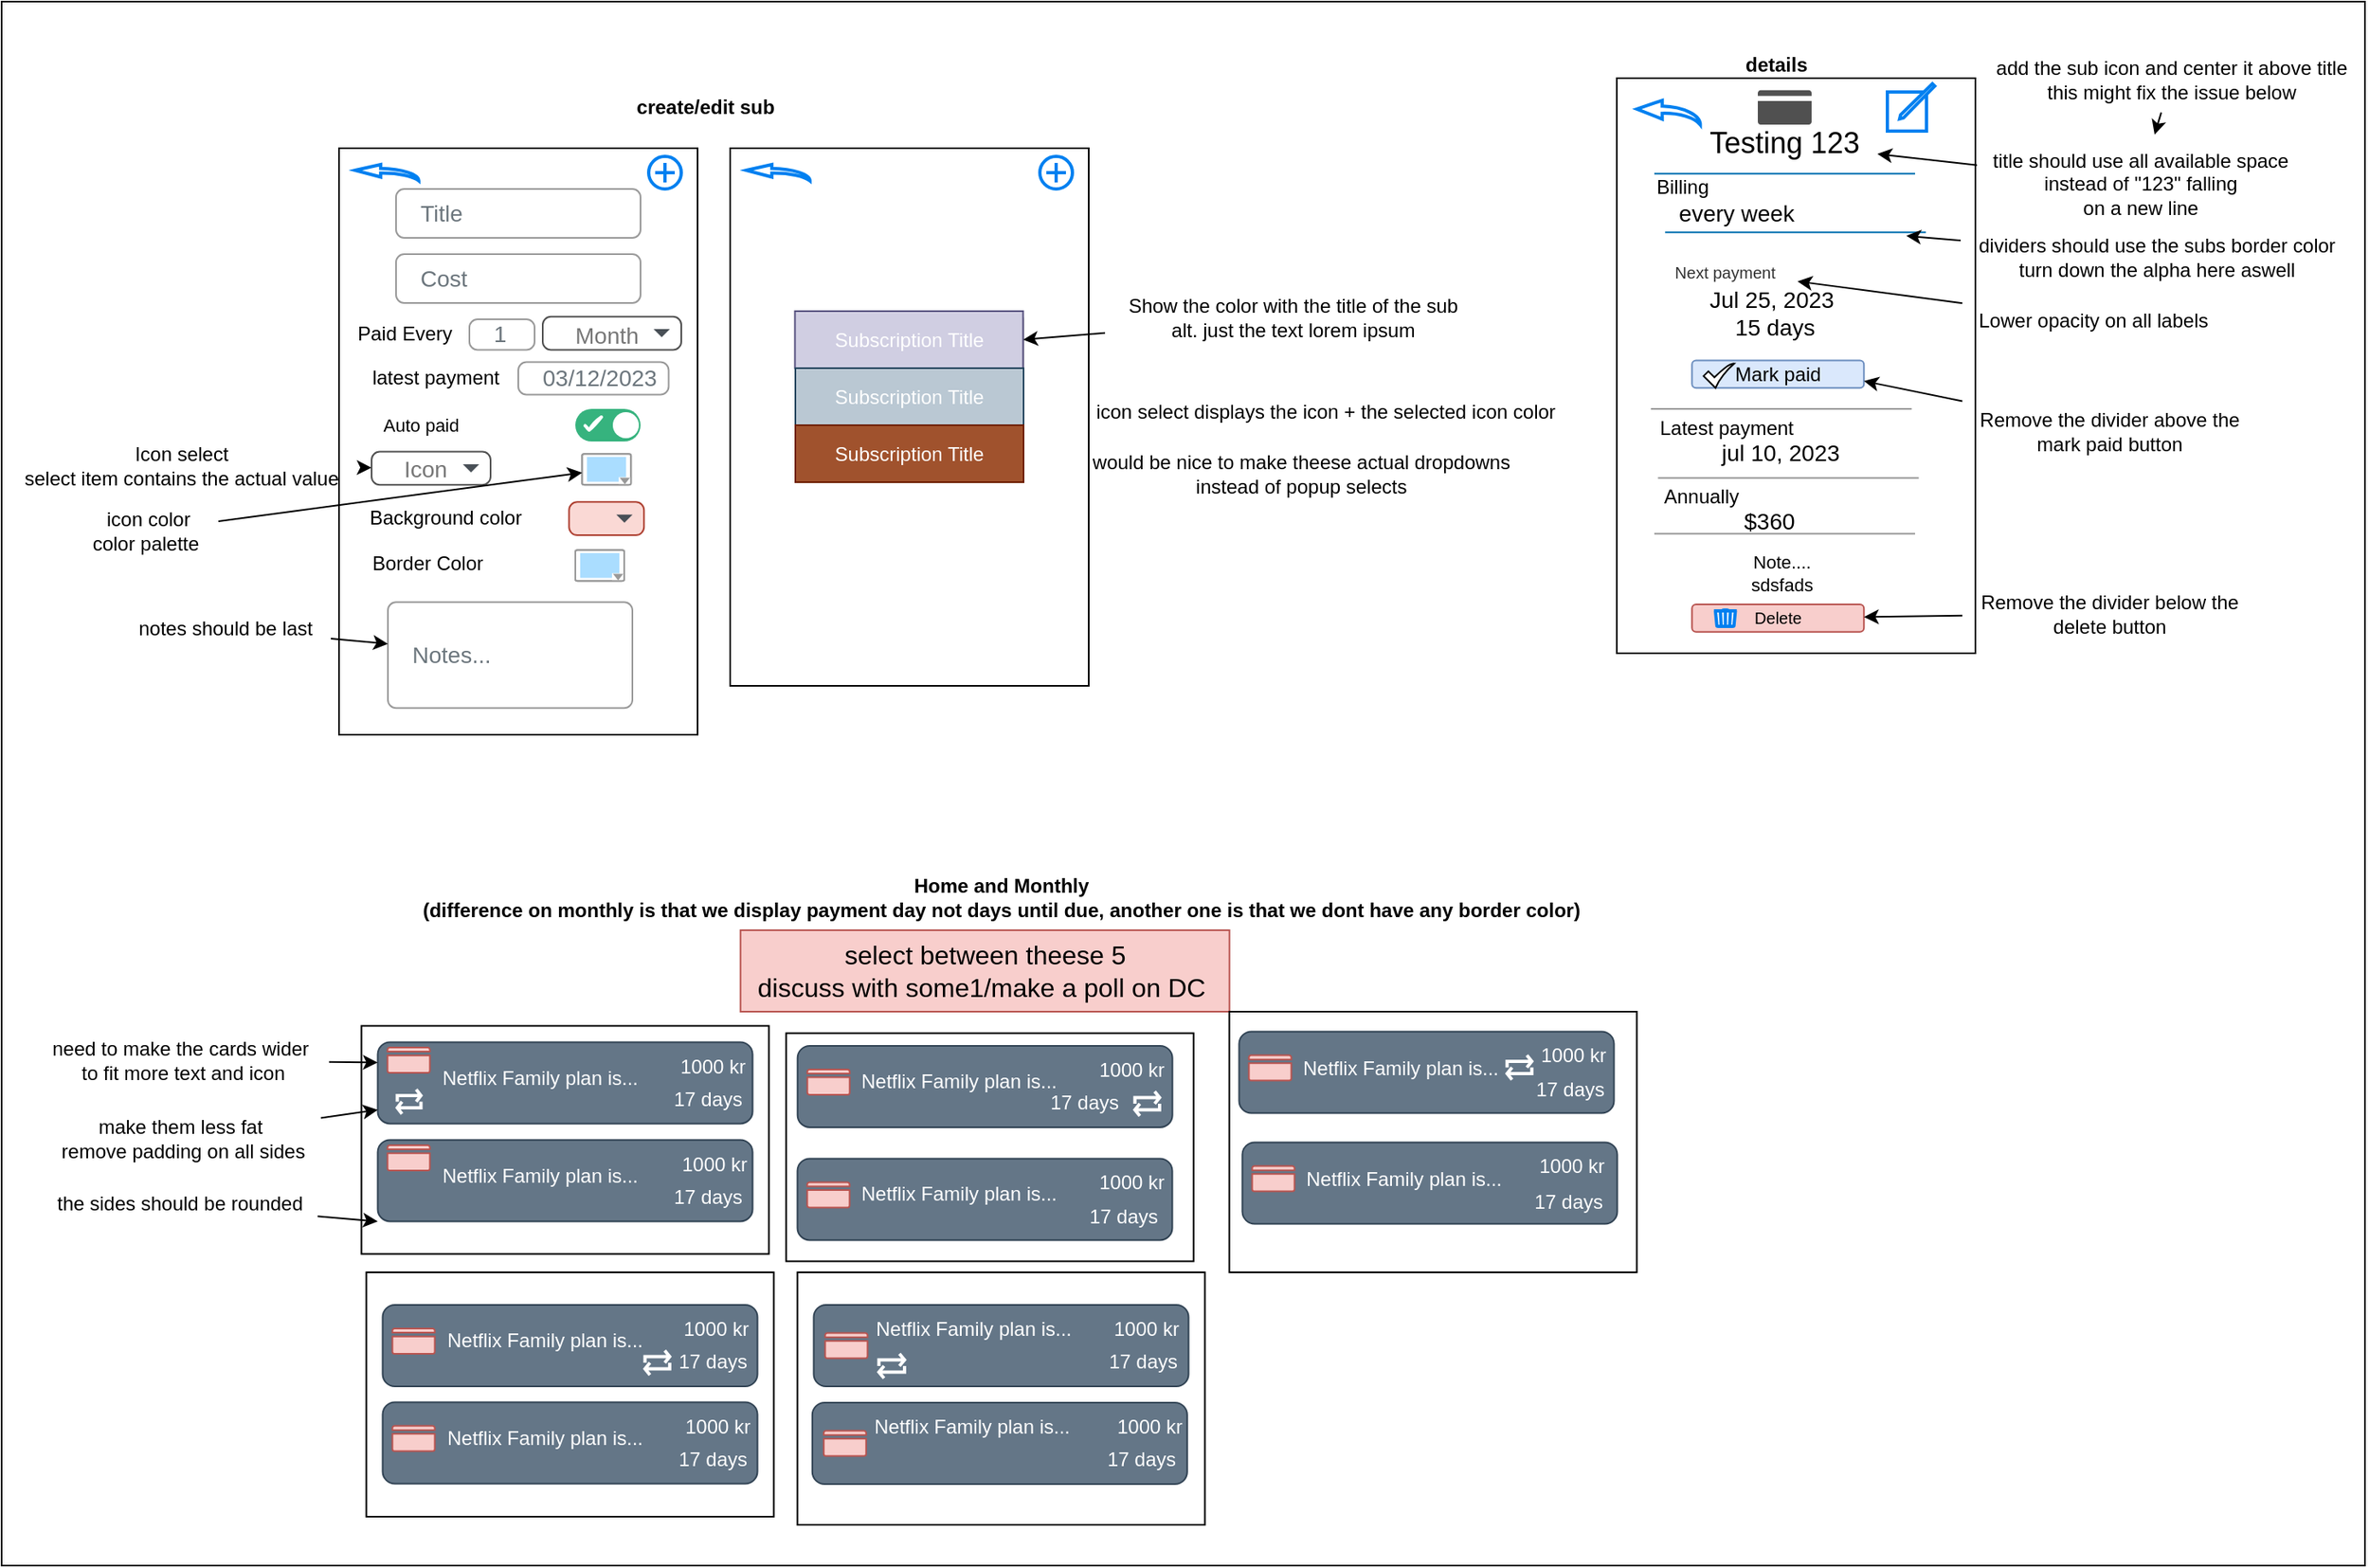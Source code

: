 <mxfile pages="2">
    <diagram id="oIMQlDYKbwNuq5N-djfg" name="Icons and Colors and UI improvments">
        <mxGraphModel dx="2334" dy="965" grid="1" gridSize="10" guides="1" tooltips="1" connect="1" arrows="1" fold="1" page="1" pageScale="1" pageWidth="850" pageHeight="1100" math="0" shadow="0">
            <root>
                <mxCell id="0"/>
                <mxCell id="1" parent="0"/>
                <mxCell id="N8ELMqkDkQAh08lZ-lhY-1" value="" style="rounded=0;whiteSpace=wrap;html=1;fontSize=18;" vertex="1" parent="1">
                    <mxGeometry x="-850" width="1450" height="960" as="geometry"/>
                </mxCell>
                <mxCell id="N8ELMqkDkQAh08lZ-lhY-2" value="" style="rounded=0;whiteSpace=wrap;html=1;" vertex="1" parent="1">
                    <mxGeometry x="-643" y="90" width="220" height="360" as="geometry"/>
                </mxCell>
                <mxCell id="N8ELMqkDkQAh08lZ-lhY-3" value="Title" style="html=1;shadow=0;dashed=0;shape=mxgraph.bootstrap.rrect;rSize=5;fillColor=none;strokeColor=#999999;align=left;spacing=15;fontSize=14;fontColor=#6C767D;" vertex="1" parent="1">
                    <mxGeometry x="-608" y="115" width="150" height="30" as="geometry"/>
                </mxCell>
                <mxCell id="N8ELMqkDkQAh08lZ-lhY-4" value="Notes..." style="html=1;shadow=0;dashed=0;shape=mxgraph.bootstrap.rrect;rSize=5;fillColor=none;strokeColor=#999999;align=left;spacing=15;fontSize=14;fontColor=#6C767D;" vertex="1" parent="1">
                    <mxGeometry x="-613" y="368.63" width="150" height="65" as="geometry"/>
                </mxCell>
                <mxCell id="N8ELMqkDkQAh08lZ-lhY-5" value="Cost" style="html=1;shadow=0;dashed=0;shape=mxgraph.bootstrap.rrect;rSize=5;fillColor=none;strokeColor=#999999;align=left;spacing=15;fontSize=14;fontColor=#6C767D;" vertex="1" parent="1">
                    <mxGeometry x="-608" y="155" width="150" height="30" as="geometry"/>
                </mxCell>
                <mxCell id="N8ELMqkDkQAh08lZ-lhY-6" value="Auto paid" style="rounded=1;arcSize=10;html=1;fontSize=11;align=center;fontStyle=0;fontSize=11;sketch=0;hachureGap=4;pointerEvents=0;fontFamily=Helvetica;strokeColor=none;direction=south;" vertex="1" parent="1">
                    <mxGeometry x="-613" y="243.75" width="40" height="32.5" as="geometry"/>
                </mxCell>
                <mxCell id="N8ELMqkDkQAh08lZ-lhY-7" value="" style="fillColor=#36B37E;strokeColor=none;rounded=1;arcSize=50;sketch=0;hachureGap=4;pointerEvents=0;fontFamily=Architects Daughter;fontSource=https%3A%2F%2Ffonts.googleapis.com%2Fcss%3Ffamily%3DArchitects%2BDaughter;fontSize=20;" vertex="1" parent="1">
                    <mxGeometry x="-498" y="250" width="40" height="20" as="geometry"/>
                </mxCell>
                <mxCell id="N8ELMqkDkQAh08lZ-lhY-8" value="" style="shape=ellipse;strokeColor=none;fillColor=#ffffff;sketch=0;hachureGap=4;pointerEvents=0;fontFamily=Architects Daughter;fontSource=https%3A%2F%2Ffonts.googleapis.com%2Fcss%3Ffamily%3DArchitects%2BDaughter;fontSize=20;" vertex="1" parent="N8ELMqkDkQAh08lZ-lhY-7">
                    <mxGeometry x="1" y="0.5" width="16" height="16" relative="1" as="geometry">
                        <mxPoint x="-17" y="-8" as="offset"/>
                    </mxGeometry>
                </mxCell>
                <mxCell id="N8ELMqkDkQAh08lZ-lhY-9" value="" style="html=1;shadow=0;dashed=0;shape=mxgraph.atlassian.check;strokeColor=#ffffff;strokeWidth=2;sketch=1;hachureGap=4;pointerEvents=0;fontFamily=Architects Daughter;fontSource=https%3A%2F%2Ffonts.googleapis.com%2Fcss%3Ffamily%3DArchitects%2BDaughter;fontSize=20;" vertex="1" parent="N8ELMqkDkQAh08lZ-lhY-7">
                    <mxGeometry y="0.5" width="10" height="8" relative="1" as="geometry">
                        <mxPoint x="6" y="-5" as="offset"/>
                    </mxGeometry>
                </mxCell>
                <mxCell id="N8ELMqkDkQAh08lZ-lhY-10" value="" style="html=1;verticalLabelPosition=bottom;align=center;labelBackgroundColor=#ffffff;verticalAlign=top;strokeWidth=2;strokeColor=#0080F0;shadow=0;dashed=0;shape=mxgraph.ios7.icons.add;fontFamily=Helvetica;" vertex="1" parent="1">
                    <mxGeometry x="-453" y="95" width="20" height="20" as="geometry"/>
                </mxCell>
                <mxCell id="N8ELMqkDkQAh08lZ-lhY-11" value="" style="html=1;verticalLabelPosition=bottom;align=center;labelBackgroundColor=#ffffff;verticalAlign=top;strokeWidth=2;strokeColor=#0080F0;shadow=0;dashed=0;shape=mxgraph.ios7.icons.back;fontFamily=Helvetica;" vertex="1" parent="1">
                    <mxGeometry x="-633" y="100" width="39" height="10" as="geometry"/>
                </mxCell>
                <mxCell id="N8ELMqkDkQAh08lZ-lhY-12" value="create/edit sub" style="text;html=1;strokeColor=none;fillColor=none;align=center;verticalAlign=middle;whiteSpace=wrap;rounded=0;fontFamily=Helvetica;fontStyle=1" vertex="1" parent="1">
                    <mxGeometry x="-462.74" y="50" width="90" height="30" as="geometry"/>
                </mxCell>
                <mxCell id="N8ELMqkDkQAh08lZ-lhY-13" value="latest payment" style="text;html=1;strokeColor=none;fillColor=none;align=center;verticalAlign=middle;whiteSpace=wrap;rounded=0;fontFamily=Helvetica;" vertex="1" parent="1">
                    <mxGeometry x="-639.5" y="218.75" width="110.5" height="25" as="geometry"/>
                </mxCell>
                <mxCell id="N8ELMqkDkQAh08lZ-lhY-14" value="03/12/2023" style="html=1;shadow=0;dashed=0;shape=mxgraph.bootstrap.rrect;rSize=5;fillColor=none;strokeColor=#999999;align=left;spacing=15;fontSize=14;fontColor=#6C767D;" vertex="1" parent="1">
                    <mxGeometry x="-533" y="221.25" width="92.25" height="20" as="geometry"/>
                </mxCell>
                <mxCell id="N8ELMqkDkQAh08lZ-lhY-15" value="Paid Every" style="text;html=1;align=center;verticalAlign=middle;resizable=0;points=[];autosize=1;strokeColor=none;fillColor=none;" vertex="1" parent="1">
                    <mxGeometry x="-643" y="188.56" width="80" height="30" as="geometry"/>
                </mxCell>
                <mxCell id="N8ELMqkDkQAh08lZ-lhY-16" value="1" style="html=1;shadow=0;dashed=0;shape=mxgraph.bootstrap.rrect;rSize=5;fillColor=none;strokeColor=#999999;align=left;spacing=15;fontSize=14;fontColor=#6C767D;" vertex="1" parent="1">
                    <mxGeometry x="-563" y="195" width="40" height="18.75" as="geometry"/>
                </mxCell>
                <mxCell id="N8ELMqkDkQAh08lZ-lhY-17" value="&lt;font style=&quot;font-size: 14px;&quot;&gt;Month&lt;/font&gt;" style="html=1;shadow=0;dashed=0;shape=mxgraph.bootstrap.rrect;rSize=5;strokeColor=#505050;strokeWidth=1;fillColor=#ffffff;fontColor=#777777;whiteSpace=wrap;align=left;verticalAlign=middle;fontStyle=0;fontSize=18;spacing=20;" vertex="1" parent="1">
                    <mxGeometry x="-518" y="193.37" width="85" height="20.38" as="geometry"/>
                </mxCell>
                <mxCell id="N8ELMqkDkQAh08lZ-lhY-18" value="" style="shape=triangle;direction=south;fillColor=#495057;strokeColor=none;perimeter=none;" vertex="1" parent="N8ELMqkDkQAh08lZ-lhY-17">
                    <mxGeometry x="1" y="0.5" width="10" height="5" relative="1" as="geometry">
                        <mxPoint x="-17" y="-2.5" as="offset"/>
                    </mxGeometry>
                </mxCell>
                <mxCell id="N8ELMqkDkQAh08lZ-lhY-79" value="" style="rounded=0;whiteSpace=wrap;html=1;" vertex="1" parent="1">
                    <mxGeometry x="141.01" y="47" width="220" height="353" as="geometry"/>
                </mxCell>
                <mxCell id="N8ELMqkDkQAh08lZ-lhY-80" value="" style="html=1;verticalLabelPosition=bottom;align=center;labelBackgroundColor=#ffffff;verticalAlign=top;strokeWidth=2;strokeColor=#0080F0;shadow=0;dashed=0;shape=mxgraph.ios7.icons.back;fontFamily=Helvetica;" vertex="1" parent="1">
                    <mxGeometry x="153.26" y="60.63" width="39" height="15" as="geometry"/>
                </mxCell>
                <mxCell id="N8ELMqkDkQAh08lZ-lhY-81" value="&lt;span style=&quot;color: rgb(0, 0, 0); font-size: 12px;&quot;&gt;Mark paid&lt;/span&gt;" style="rounded=1;html=1;shadow=0;dashed=0;whiteSpace=wrap;fontSize=10;align=center;fontFamily=Helvetica;fillColor=#dae8fc;strokeColor=#6c8ebf;" vertex="1" parent="1">
                    <mxGeometry x="187.13" y="220.25" width="105.5" height="16.88" as="geometry"/>
                </mxCell>
                <mxCell id="N8ELMqkDkQAh08lZ-lhY-82" value="" style="sketch=0;html=1;aspect=fixed;shadow=0;align=center;verticalAlign=top;shape=mxgraph.gcp2.check;fontFamily=Helvetica;" vertex="1" parent="1">
                    <mxGeometry x="194.25" y="222.13" width="18.75" height="15" as="geometry"/>
                </mxCell>
                <mxCell id="N8ELMqkDkQAh08lZ-lhY-83" value="" style="html=1;verticalLabelPosition=bottom;align=center;labelBackgroundColor=#ffffff;verticalAlign=top;strokeWidth=2;strokeColor=#0080F0;shadow=0;dashed=0;shape=mxgraph.ios7.icons.compose;fontFamily=Helvetica;" vertex="1" parent="1">
                    <mxGeometry x="307.0" y="50.36" width="29.1" height="29.1" as="geometry"/>
                </mxCell>
                <mxCell id="N8ELMqkDkQAh08lZ-lhY-84" value="&lt;br&gt;&lt;font style=&quot;&quot;&gt;&lt;br&gt;&lt;br&gt;&amp;nbsp; &amp;nbsp; &amp;nbsp; &amp;nbsp; &amp;nbsp; &amp;nbsp; &amp;nbsp; &amp;nbsp;Jul 25, 2023&lt;br&gt;&amp;nbsp; &amp;nbsp; &amp;nbsp; &amp;nbsp; &amp;nbsp; &amp;nbsp; &amp;nbsp; &amp;nbsp; 15 days&lt;/font&gt;" style="text;html=1;strokeColor=none;fillColor=none;align=center;verticalAlign=middle;whiteSpace=wrap;rounded=0;fontSize=14;" vertex="1" parent="1">
                    <mxGeometry x="129.01" y="155.75" width="155.76" height="20" as="geometry"/>
                </mxCell>
                <mxCell id="N8ELMqkDkQAh08lZ-lhY-85" value="&amp;nbsp; Annually&lt;br&gt;&lt;font style=&quot;font-size: 14px;&quot;&gt;&amp;nbsp; &amp;nbsp; &amp;nbsp; &amp;nbsp; &amp;nbsp; &amp;nbsp; &amp;nbsp; &amp;nbsp; &amp;nbsp; &amp;nbsp; &amp;nbsp; &amp;nbsp;$360&lt;/font&gt;" style="text;html=1;strokeColor=none;fillColor=none;align=center;verticalAlign=middle;whiteSpace=wrap;rounded=0;fontSize=12;" vertex="1" parent="1">
                    <mxGeometry x="118.51" y="296.63" width="142" height="30" as="geometry"/>
                </mxCell>
                <mxCell id="N8ELMqkDkQAh08lZ-lhY-87" value="" style="verticalLabelPosition=bottom;shadow=0;dashed=0;align=center;html=1;verticalAlign=top;strokeWidth=1;shape=mxgraph.mockup.markup.line;strokeColor=#999999;fontSize=12;" vertex="1" parent="1">
                    <mxGeometry x="161.89" y="240" width="160" height="20" as="geometry"/>
                </mxCell>
                <mxCell id="N8ELMqkDkQAh08lZ-lhY-88" value="" style="verticalLabelPosition=bottom;shadow=0;dashed=0;align=center;html=1;verticalAlign=top;strokeWidth=1;shape=mxgraph.mockup.markup.line;strokeColor=#999999;fontSize=12;" vertex="1" parent="1">
                    <mxGeometry x="166.25" y="282.32" width="160" height="20" as="geometry"/>
                </mxCell>
                <mxCell id="N8ELMqkDkQAh08lZ-lhY-89" value="" style="verticalLabelPosition=bottom;shadow=0;dashed=0;align=center;html=1;verticalAlign=top;strokeWidth=1;shape=mxgraph.mockup.markup.line;strokeColor=#999999;fontSize=12;" vertex="1" parent="1">
                    <mxGeometry x="164.01" y="316.63" width="160" height="20" as="geometry"/>
                </mxCell>
                <mxCell id="N8ELMqkDkQAh08lZ-lhY-90" value="Note....&lt;br&gt;sdsfads" style="rounded=1;arcSize=10;html=1;fontSize=11;align=center;fontStyle=0;fontSize=11;sketch=0;hachureGap=4;pointerEvents=0;fontFamily=Helvetica;strokeColor=none;direction=south;" vertex="1" parent="1">
                    <mxGeometry x="189.89" y="333.63" width="104" height="35" as="geometry"/>
                </mxCell>
                <mxCell id="N8ELMqkDkQAh08lZ-lhY-91" value="Testing 123" style="text;html=1;strokeColor=none;fillColor=none;align=center;verticalAlign=middle;whiteSpace=wrap;rounded=0;fontSize=18;" vertex="1" parent="1">
                    <mxGeometry x="187.13" y="68.06" width="113.75" height="38.12" as="geometry"/>
                </mxCell>
                <mxCell id="N8ELMqkDkQAh08lZ-lhY-94" value="" style="verticalLabelPosition=bottom;shadow=0;dashed=0;align=center;html=1;verticalAlign=top;strokeWidth=1;shape=mxgraph.mockup.markup.line;strokeColor=#006EAF;fontSize=12;fillColor=#1ba1e2;fontColor=#ffffff;" vertex="1" parent="1">
                    <mxGeometry x="170.63" y="131.63" width="160" height="20" as="geometry"/>
                </mxCell>
                <mxCell id="N8ELMqkDkQAh08lZ-lhY-95" value="" style="verticalLabelPosition=bottom;shadow=0;dashed=0;align=center;html=1;verticalAlign=top;strokeWidth=1;shape=mxgraph.mockup.markup.line;strokeColor=#006EAF;fontSize=12;fillColor=#1ba1e2;fontColor=#ffffff;" vertex="1" parent="1">
                    <mxGeometry x="164.01" y="95.63" width="160" height="20" as="geometry"/>
                </mxCell>
                <mxCell id="N8ELMqkDkQAh08lZ-lhY-96" value="Delete" style="rounded=1;html=1;shadow=0;dashed=0;whiteSpace=wrap;fontSize=10;fillColor=#f8cecc;align=center;strokeColor=#b85450;" vertex="1" parent="1">
                    <mxGeometry x="187.13" y="370" width="105.5" height="16.88" as="geometry"/>
                </mxCell>
                <mxCell id="N8ELMqkDkQAh08lZ-lhY-97" value="" style="html=1;verticalLabelPosition=bottom;align=center;labelBackgroundColor=#ffffff;verticalAlign=top;strokeWidth=2;strokeColor=#0080F0;shadow=0;dashed=0;shape=mxgraph.ios7.icons.trashcan;" vertex="1" parent="1">
                    <mxGeometry x="200.63" y="373.44" width="14" height="10" as="geometry"/>
                </mxCell>
                <mxCell id="N8ELMqkDkQAh08lZ-lhY-98" value="&lt;span style=&quot;font-size: 12px;&quot;&gt;Billing&lt;/span&gt;&lt;br&gt;&amp;nbsp; &amp;nbsp; &amp;nbsp; &amp;nbsp; &amp;nbsp; &amp;nbsp; &amp;nbsp; &amp;nbsp; &amp;nbsp;every week" style="text;html=1;align=center;verticalAlign=middle;resizable=0;points=[];autosize=1;strokeColor=none;fillColor=none;fontSize=14;" vertex="1" parent="1">
                    <mxGeometry x="100.51" y="95.63" width="160" height="50" as="geometry"/>
                </mxCell>
                <mxCell id="N8ELMqkDkQAh08lZ-lhY-100" value="&lt;span style=&quot;font-size: 12px;&quot;&gt;Latest payment&lt;br&gt;&lt;/span&gt;&lt;span style=&quot;font-size: 14px;&quot;&gt;&amp;nbsp; &amp;nbsp; &amp;nbsp; &amp;nbsp; &amp;nbsp; &amp;nbsp; &amp;nbsp; &amp;nbsp; &amp;nbsp; jul 10, 2023&amp;nbsp;&lt;/span&gt;&lt;span style=&quot;font-size: 12px;&quot;&gt;&lt;br&gt;&lt;/span&gt;" style="text;html=1;align=center;verticalAlign=middle;resizable=0;points=[];autosize=1;strokeColor=none;fillColor=none;fontSize=12;" vertex="1" parent="1">
                    <mxGeometry x="122.63" y="250" width="170" height="40" as="geometry"/>
                </mxCell>
                <mxCell id="N8ELMqkDkQAh08lZ-lhY-102" value="details" style="text;html=1;strokeColor=none;fillColor=none;align=center;verticalAlign=middle;whiteSpace=wrap;rounded=0;fontFamily=Helvetica;fontStyle=1" vertex="1" parent="1">
                    <mxGeometry x="193.5" y="24.38" width="90" height="30" as="geometry"/>
                </mxCell>
                <mxCell id="N8ELMqkDkQAh08lZ-lhY-106" style="edgeStyle=none;html=1;" edge="1" parent="1" source="N8ELMqkDkQAh08lZ-lhY-105" target="N8ELMqkDkQAh08lZ-lhY-4">
                    <mxGeometry relative="1" as="geometry"/>
                </mxCell>
                <mxCell id="N8ELMqkDkQAh08lZ-lhY-105" value="notes should be last" style="text;html=1;align=center;verticalAlign=middle;resizable=0;points=[];autosize=1;strokeColor=none;fillColor=none;" vertex="1" parent="1">
                    <mxGeometry x="-778" y="370" width="130" height="30" as="geometry"/>
                </mxCell>
                <mxCell id="N8ELMqkDkQAh08lZ-lhY-120" style="edgeStyle=none;html=1;" edge="1" parent="1" source="N8ELMqkDkQAh08lZ-lhY-110" target="N8ELMqkDkQAh08lZ-lhY-111">
                    <mxGeometry relative="1" as="geometry"/>
                </mxCell>
                <mxCell id="N8ELMqkDkQAh08lZ-lhY-110" value="Icon select&lt;br&gt;select item contains the actual value" style="text;html=1;align=center;verticalAlign=middle;resizable=0;points=[];autosize=1;strokeColor=none;fillColor=none;" vertex="1" parent="1">
                    <mxGeometry x="-850" y="265" width="220" height="40" as="geometry"/>
                </mxCell>
                <mxCell id="N8ELMqkDkQAh08lZ-lhY-111" value="&lt;font style=&quot;font-size: 14px;&quot;&gt;Icon&lt;/font&gt;" style="html=1;shadow=0;dashed=0;shape=mxgraph.bootstrap.rrect;rSize=5;strokeColor=#505050;strokeWidth=1;fillColor=#ffffff;fontColor=#777777;whiteSpace=wrap;align=left;verticalAlign=middle;fontStyle=0;fontSize=18;spacing=20;" vertex="1" parent="1">
                    <mxGeometry x="-623" y="276.25" width="72.99" height="20.38" as="geometry"/>
                </mxCell>
                <mxCell id="N8ELMqkDkQAh08lZ-lhY-112" value="" style="shape=triangle;direction=south;fillColor=#495057;strokeColor=none;perimeter=none;" vertex="1" parent="N8ELMqkDkQAh08lZ-lhY-111">
                    <mxGeometry x="1" y="0.5" width="10" height="5" relative="1" as="geometry">
                        <mxPoint x="-17" y="-2.5" as="offset"/>
                    </mxGeometry>
                </mxCell>
                <mxCell id="N8ELMqkDkQAh08lZ-lhY-118" value="" style="verticalLabelPosition=bottom;shadow=0;dashed=0;align=center;html=1;verticalAlign=top;strokeWidth=1;shape=mxgraph.mockup.forms.colorPicker;chosenColor=#aaddff;" vertex="1" parent="1">
                    <mxGeometry x="-493.86" y="277.63" width="30" height="19" as="geometry"/>
                </mxCell>
                <mxCell id="N8ELMqkDkQAh08lZ-lhY-122" value="" style="html=1;shadow=0;dashed=0;shape=mxgraph.bootstrap.rrect;rSize=5;strokeColor=#ae4132;strokeWidth=1;fillColor=#fad9d5;whiteSpace=wrap;align=left;verticalAlign=middle;fontStyle=0;fontSize=18;spacing=20;" vertex="1" parent="1">
                    <mxGeometry x="-501.85" y="307.13" width="45.98" height="20.38" as="geometry"/>
                </mxCell>
                <mxCell id="N8ELMqkDkQAh08lZ-lhY-123" value="" style="shape=triangle;direction=south;fillColor=#495057;strokeColor=none;perimeter=none;" vertex="1" parent="N8ELMqkDkQAh08lZ-lhY-122">
                    <mxGeometry x="1" y="0.5" width="10" height="5" relative="1" as="geometry">
                        <mxPoint x="-17" y="-2.5" as="offset"/>
                    </mxGeometry>
                </mxCell>
                <mxCell id="N8ELMqkDkQAh08lZ-lhY-124" value="Background color" style="text;html=1;align=center;verticalAlign=middle;resizable=0;points=[];autosize=1;strokeColor=none;fillColor=none;" vertex="1" parent="1">
                    <mxGeometry x="-638" y="302.32" width="120" height="30" as="geometry"/>
                </mxCell>
                <mxCell id="N8ELMqkDkQAh08lZ-lhY-125" value="" style="rounded=0;whiteSpace=wrap;html=1;" vertex="1" parent="1">
                    <mxGeometry x="-403" y="90" width="220" height="330" as="geometry"/>
                </mxCell>
                <mxCell id="N8ELMqkDkQAh08lZ-lhY-133" value="" style="html=1;verticalLabelPosition=bottom;align=center;labelBackgroundColor=#ffffff;verticalAlign=top;strokeWidth=2;strokeColor=#0080F0;shadow=0;dashed=0;shape=mxgraph.ios7.icons.add;fontFamily=Helvetica;" vertex="1" parent="1">
                    <mxGeometry x="-213" y="95" width="20" height="20" as="geometry"/>
                </mxCell>
                <mxCell id="N8ELMqkDkQAh08lZ-lhY-134" value="" style="html=1;verticalLabelPosition=bottom;align=center;labelBackgroundColor=#ffffff;verticalAlign=top;strokeWidth=2;strokeColor=#0080F0;shadow=0;dashed=0;shape=mxgraph.ios7.icons.back;fontFamily=Helvetica;" vertex="1" parent="1">
                    <mxGeometry x="-393" y="100" width="39" height="10" as="geometry"/>
                </mxCell>
                <mxCell id="N8ELMqkDkQAh08lZ-lhY-150" value="" style="html=1;shadow=0;dashed=0;shape=mxgraph.bootstrap.rrect;rSize=5;fillColor=#ffffff;strokeColor=#999999;" vertex="1" parent="1">
                    <mxGeometry x="-361.26" y="190" width="138" height="105" as="geometry"/>
                </mxCell>
                <mxCell id="N8ELMqkDkQAh08lZ-lhY-156" style="edgeStyle=none;html=1;" edge="1" parent="1" source="N8ELMqkDkQAh08lZ-lhY-155" target="N8ELMqkDkQAh08lZ-lhY-118">
                    <mxGeometry relative="1" as="geometry"/>
                </mxCell>
                <mxCell id="N8ELMqkDkQAh08lZ-lhY-155" value="&amp;nbsp;icon color&lt;br&gt;color palette" style="text;html=1;align=center;verticalAlign=middle;resizable=0;points=[];autosize=1;strokeColor=none;fillColor=none;" vertex="1" parent="1">
                    <mxGeometry x="-807" y="305" width="90" height="40" as="geometry"/>
                </mxCell>
                <mxCell id="N8ELMqkDkQAh08lZ-lhY-159" value="Subscription Title" style="rounded=0;whiteSpace=wrap;html=1;fillColor=#d0cee2;strokeColor=#56517e;fontColor=#FFFFFF;" vertex="1" parent="1">
                    <mxGeometry x="-363.26" y="190" width="140" height="35" as="geometry"/>
                </mxCell>
                <mxCell id="N8ELMqkDkQAh08lZ-lhY-160" value="Subscription Title" style="rounded=0;whiteSpace=wrap;html=1;fillColor=#bac8d3;strokeColor=#23445d;fontColor=#FFFFFF;" vertex="1" parent="1">
                    <mxGeometry x="-363" y="225" width="140" height="35" as="geometry"/>
                </mxCell>
                <mxCell id="N8ELMqkDkQAh08lZ-lhY-161" value="Subscription Title" style="rounded=0;whiteSpace=wrap;html=1;fillColor=#a0522d;strokeColor=#6D1F00;fontColor=#ffffff;" vertex="1" parent="1">
                    <mxGeometry x="-363" y="260" width="140" height="35" as="geometry"/>
                </mxCell>
                <mxCell id="N8ELMqkDkQAh08lZ-lhY-163" style="edgeStyle=none;html=1;entryX=1;entryY=0.5;entryDx=0;entryDy=0;fontColor=#000000;" edge="1" parent="1" source="N8ELMqkDkQAh08lZ-lhY-162" target="N8ELMqkDkQAh08lZ-lhY-159">
                    <mxGeometry relative="1" as="geometry"/>
                </mxCell>
                <mxCell id="N8ELMqkDkQAh08lZ-lhY-162" value="&lt;font color=&quot;#000000&quot;&gt;Show the color with the title of the sub&lt;br&gt;alt. just the text lorem ipsum&lt;br&gt;&lt;/font&gt;" style="text;html=1;align=center;verticalAlign=middle;resizable=0;points=[];autosize=1;strokeColor=none;fillColor=none;fontColor=#FFFFFF;" vertex="1" parent="1">
                    <mxGeometry x="-173" y="173.75" width="230" height="40" as="geometry"/>
                </mxCell>
                <mxCell id="N8ELMqkDkQAh08lZ-lhY-164" value="&lt;font color=&quot;#000000&quot;&gt;icon select displays the icon + the selected icon color&lt;br&gt;&lt;/font&gt;" style="text;html=1;align=center;verticalAlign=middle;resizable=0;points=[];autosize=1;strokeColor=none;fillColor=none;fontColor=#FFFFFF;" vertex="1" parent="1">
                    <mxGeometry x="-193" y="237.13" width="310" height="30" as="geometry"/>
                </mxCell>
                <mxCell id="N8ELMqkDkQAh08lZ-lhY-165" value="would be nice to make theese actual dropdowns &lt;br&gt;instead of popup selects" style="text;html=1;align=center;verticalAlign=middle;resizable=0;points=[];autosize=1;strokeColor=none;fillColor=none;fontColor=#000000;" vertex="1" parent="1">
                    <mxGeometry x="-193" y="270" width="280" height="40" as="geometry"/>
                </mxCell>
                <mxCell id="N8ELMqkDkQAh08lZ-lhY-167" style="edgeStyle=none;html=1;fontColor=#000000;" edge="1" parent="1" source="N8ELMqkDkQAh08lZ-lhY-166" target="N8ELMqkDkQAh08lZ-lhY-96">
                    <mxGeometry relative="1" as="geometry"/>
                </mxCell>
                <mxCell id="N8ELMqkDkQAh08lZ-lhY-166" value="Remove the divider below the&lt;br&gt;delete button" style="text;html=1;align=center;verticalAlign=middle;resizable=0;points=[];autosize=1;strokeColor=none;fillColor=none;fontColor=#000000;" vertex="1" parent="1">
                    <mxGeometry x="353" y="355.63" width="180" height="40" as="geometry"/>
                </mxCell>
                <mxCell id="N8ELMqkDkQAh08lZ-lhY-170" style="edgeStyle=none;html=1;entryX=1;entryY=0.75;entryDx=0;entryDy=0;fontColor=#000000;" edge="1" parent="1" source="N8ELMqkDkQAh08lZ-lhY-169" target="N8ELMqkDkQAh08lZ-lhY-81">
                    <mxGeometry relative="1" as="geometry"/>
                </mxCell>
                <mxCell id="N8ELMqkDkQAh08lZ-lhY-169" value="Remove the divider above the&lt;br&gt;mark paid button" style="text;html=1;align=center;verticalAlign=middle;resizable=0;points=[];autosize=1;strokeColor=none;fillColor=none;fontColor=#000000;" vertex="1" parent="1">
                    <mxGeometry x="353" y="243.63" width="180" height="40" as="geometry"/>
                </mxCell>
                <mxCell id="N8ELMqkDkQAh08lZ-lhY-171" value="Border Color" style="text;html=1;align=center;verticalAlign=middle;resizable=0;points=[];autosize=1;strokeColor=none;fillColor=none;fontColor=#000000;" vertex="1" parent="1">
                    <mxGeometry x="-634" y="329.51" width="90" height="30" as="geometry"/>
                </mxCell>
                <mxCell id="N8ELMqkDkQAh08lZ-lhY-172" value="" style="verticalLabelPosition=bottom;shadow=0;dashed=0;align=center;html=1;verticalAlign=top;strokeWidth=1;shape=mxgraph.mockup.forms.colorPicker;chosenColor=#aaddff;" vertex="1" parent="1">
                    <mxGeometry x="-498" y="336.63" width="30" height="19" as="geometry"/>
                </mxCell>
                <mxCell id="N8ELMqkDkQAh08lZ-lhY-173" value="Next payment" style="text;html=1;align=center;verticalAlign=middle;resizable=0;points=[];autosize=1;strokeColor=none;fillColor=none;fontSize=10;fontColor=#000000;textOpacity=80;" vertex="1" parent="1">
                    <mxGeometry x="161.89" y="150.75" width="90" height="30" as="geometry"/>
                </mxCell>
                <mxCell id="N8ELMqkDkQAh08lZ-lhY-175" style="edgeStyle=none;html=1;fontSize=10;fontColor=#000000;" edge="1" parent="1" source="N8ELMqkDkQAh08lZ-lhY-174" target="N8ELMqkDkQAh08lZ-lhY-173">
                    <mxGeometry relative="1" as="geometry"/>
                </mxCell>
                <mxCell id="N8ELMqkDkQAh08lZ-lhY-174" value="Lower opacity on all labels" style="text;html=1;align=center;verticalAlign=middle;resizable=0;points=[];autosize=1;strokeColor=none;fillColor=none;fontSize=12;fontColor=#000000;" vertex="1" parent="1">
                    <mxGeometry x="353" y="180.75" width="160" height="30" as="geometry"/>
                </mxCell>
                <mxCell id="N8ELMqkDkQAh08lZ-lhY-177" style="edgeStyle=none;html=1;fontSize=10;fontColor=#000000;" edge="1" parent="1" source="N8ELMqkDkQAh08lZ-lhY-176" target="N8ELMqkDkQAh08lZ-lhY-91">
                    <mxGeometry relative="1" as="geometry"/>
                </mxCell>
                <mxCell id="N8ELMqkDkQAh08lZ-lhY-176" value="title should use all available space&lt;br style=&quot;font-size: 12px;&quot;&gt;instead of &quot;123&quot; falling&lt;br style=&quot;font-size: 12px;&quot;&gt;on a new line" style="text;html=1;align=center;verticalAlign=middle;resizable=0;points=[];autosize=1;strokeColor=none;fillColor=none;fontSize=12;fontColor=#000000;" vertex="1" parent="1">
                    <mxGeometry x="362" y="81.63" width="200" height="60" as="geometry"/>
                </mxCell>
                <mxCell id="N8ELMqkDkQAh08lZ-lhY-180" style="edgeStyle=none;html=1;entryX=0.925;entryY=0.608;entryDx=0;entryDy=0;entryPerimeter=0;fontSize=10;fontColor=#000000;" edge="1" parent="1" source="N8ELMqkDkQAh08lZ-lhY-179" target="N8ELMqkDkQAh08lZ-lhY-94">
                    <mxGeometry relative="1" as="geometry"/>
                </mxCell>
                <mxCell id="N8ELMqkDkQAh08lZ-lhY-179" value="dividers should use the subs border color&lt;br&gt;turn down the alpha here aswell" style="text;html=1;align=center;verticalAlign=middle;resizable=0;points=[];autosize=1;strokeColor=none;fillColor=none;fontSize=12;fontColor=#000000;" vertex="1" parent="1">
                    <mxGeometry x="352" y="136.63" width="240" height="40" as="geometry"/>
                </mxCell>
                <mxCell id="N8ELMqkDkQAh08lZ-lhY-183" style="edgeStyle=none;html=1;fontSize=12;fontColor=#000000;" edge="1" parent="1" source="N8ELMqkDkQAh08lZ-lhY-181" target="N8ELMqkDkQAh08lZ-lhY-176">
                    <mxGeometry relative="1" as="geometry"/>
                </mxCell>
                <mxCell id="N8ELMqkDkQAh08lZ-lhY-181" value="add the sub icon and center it above title&lt;br&gt;this might fix the issue below" style="text;html=1;align=center;verticalAlign=middle;resizable=0;points=[];autosize=1;strokeColor=none;fillColor=none;fontSize=12;fontColor=#000000;" vertex="1" parent="1">
                    <mxGeometry x="361.01" y="28.06" width="240" height="40" as="geometry"/>
                </mxCell>
                <mxCell id="N8ELMqkDkQAh08lZ-lhY-184" value="" style="sketch=0;pointerEvents=1;shadow=0;dashed=0;html=1;strokeColor=none;fillColor=#505050;labelPosition=center;verticalLabelPosition=bottom;verticalAlign=top;outlineConnect=0;align=center;shape=mxgraph.office.concepts.credit_card;fontSize=12;fontColor=#000000;" vertex="1" parent="1">
                    <mxGeometry x="227.51" y="54.38" width="33" height="21.06" as="geometry"/>
                </mxCell>
                <mxCell id="3JEt4zG4nS0GbBf6LBE7-1" value="" style="rounded=0;whiteSpace=wrap;html=1;" vertex="1" parent="1">
                    <mxGeometry x="-629.24" y="628.73" width="250" height="140" as="geometry"/>
                </mxCell>
                <mxCell id="3JEt4zG4nS0GbBf6LBE7-2" value="Home and Monthly &lt;br&gt;(difference on monthly is that we display payment day not days until due, another one is that we dont have any border color)" style="text;html=1;align=center;verticalAlign=middle;resizable=0;points=[];autosize=1;strokeColor=none;fillColor=none;fontSize=12;fontColor=#000000;fontStyle=1" vertex="1" parent="1">
                    <mxGeometry x="-601.74" y="530" width="730" height="40" as="geometry"/>
                </mxCell>
                <mxCell id="3JEt4zG4nS0GbBf6LBE7-5" value="" style="rounded=1;whiteSpace=wrap;html=1;fontSize=12;fillColor=#647687;strokeColor=#314354;fontColor=#ffffff;" vertex="1" parent="1">
                    <mxGeometry x="-619.24" y="638.73" width="230" height="50" as="geometry"/>
                </mxCell>
                <mxCell id="3JEt4zG4nS0GbBf6LBE7-6" value="Netflix Family plan is..." style="text;html=1;align=center;verticalAlign=middle;resizable=0;points=[];autosize=1;fontSize=12;fontColor=#FFFFFF;" vertex="1" parent="1">
                    <mxGeometry x="-590.24" y="645.97" width="140" height="30" as="geometry"/>
                </mxCell>
                <mxCell id="3JEt4zG4nS0GbBf6LBE7-8" value="17 days" style="text;html=1;align=center;verticalAlign=middle;resizable=0;points=[];autosize=1;strokeColor=none;fillColor=none;fontSize=12;fontColor=#FFFFFF;" vertex="1" parent="1">
                    <mxGeometry x="-452.24" y="658.73" width="70" height="30" as="geometry"/>
                </mxCell>
                <mxCell id="3JEt4zG4nS0GbBf6LBE7-11" value="1000 kr" style="text;html=1;align=center;verticalAlign=middle;resizable=0;points=[];autosize=1;strokeColor=none;fillColor=none;fontSize=12;fontColor=#FFFFFF;" vertex="1" parent="1">
                    <mxGeometry x="-444.1" y="638.73" width="60" height="30" as="geometry"/>
                </mxCell>
                <mxCell id="tO1z2Q_tyTZBiWLBNu-A-1" value="" style="html=1;verticalLabelPosition=bottom;align=center;labelBackgroundColor=none;verticalAlign=top;strokeWidth=2;shadow=0;dashed=0;shape=mxgraph.ios7.icons.repeat;pointerEvents=1;fontSize=14;fontColor=none;noLabel=1;strokeColor=#FFFFFF;" vertex="1" parent="1">
                    <mxGeometry x="-607.24" y="667.73" width="14.5" height="15" as="geometry"/>
                </mxCell>
                <mxCell id="tO1z2Q_tyTZBiWLBNu-A-2" value="" style="sketch=0;pointerEvents=1;shadow=0;dashed=0;html=1;strokeColor=#b85450;fillColor=#f8cecc;labelPosition=center;verticalLabelPosition=bottom;verticalAlign=top;outlineConnect=0;align=center;shape=mxgraph.office.concepts.credit_card;fontSize=12;" vertex="1" parent="1">
                    <mxGeometry x="-613.24" y="641.97" width="26" height="15.53" as="geometry"/>
                </mxCell>
                <mxCell id="tO1z2Q_tyTZBiWLBNu-A-3" value="" style="rounded=0;whiteSpace=wrap;html=1;" vertex="1" parent="1">
                    <mxGeometry x="-361.74" y="780" width="250" height="155" as="geometry"/>
                </mxCell>
                <mxCell id="tO1z2Q_tyTZBiWLBNu-A-4" value="" style="rounded=1;whiteSpace=wrap;html=1;fontSize=12;fillColor=#647687;strokeColor=#314354;fontColor=#ffffff;" vertex="1" parent="1">
                    <mxGeometry x="-351.74" y="800" width="230" height="50" as="geometry"/>
                </mxCell>
                <mxCell id="tO1z2Q_tyTZBiWLBNu-A-5" value="Netflix Family plan is..." style="text;html=1;align=center;verticalAlign=middle;resizable=0;points=[];autosize=1;fontSize=12;fontColor=#FFFFFF;" vertex="1" parent="1">
                    <mxGeometry x="-324.48" y="799.76" width="140" height="30" as="geometry"/>
                </mxCell>
                <mxCell id="tO1z2Q_tyTZBiWLBNu-A-6" value="17 days" style="text;html=1;align=center;verticalAlign=middle;resizable=0;points=[];autosize=1;strokeColor=none;fillColor=none;fontSize=12;fontColor=#FFFFFF;" vertex="1" parent="1">
                    <mxGeometry x="-184.74" y="820" width="70" height="30" as="geometry"/>
                </mxCell>
                <mxCell id="tO1z2Q_tyTZBiWLBNu-A-7" value="1000 kr" style="text;html=1;align=center;verticalAlign=middle;resizable=0;points=[];autosize=1;strokeColor=none;fillColor=none;fontSize=12;fontColor=#FFFFFF;" vertex="1" parent="1">
                    <mxGeometry x="-177.6" y="800" width="60" height="30" as="geometry"/>
                </mxCell>
                <mxCell id="tO1z2Q_tyTZBiWLBNu-A-8" value="" style="html=1;verticalLabelPosition=bottom;align=center;labelBackgroundColor=none;verticalAlign=top;strokeWidth=2;shadow=0;dashed=0;shape=mxgraph.ios7.icons.repeat;pointerEvents=1;fontSize=14;fontColor=none;noLabel=1;strokeColor=#FFFFFF;" vertex="1" parent="1">
                    <mxGeometry x="-311.74" y="830" width="15.74" height="15" as="geometry"/>
                </mxCell>
                <mxCell id="tO1z2Q_tyTZBiWLBNu-A-9" value="" style="sketch=0;pointerEvents=1;shadow=0;dashed=0;html=1;strokeColor=#b85450;fillColor=#f8cecc;labelPosition=center;verticalLabelPosition=bottom;verticalAlign=top;outlineConnect=0;align=center;shape=mxgraph.office.concepts.credit_card;fontSize=12;" vertex="1" parent="1">
                    <mxGeometry x="-344.74" y="817.23" width="26" height="15.53" as="geometry"/>
                </mxCell>
                <mxCell id="tO1z2Q_tyTZBiWLBNu-A-10" value="" style="rounded=0;whiteSpace=wrap;html=1;" vertex="1" parent="1">
                    <mxGeometry x="-626.24" y="780" width="250" height="150" as="geometry"/>
                </mxCell>
                <mxCell id="tO1z2Q_tyTZBiWLBNu-A-11" value="" style="rounded=1;whiteSpace=wrap;html=1;fontSize=12;fillColor=#647687;strokeColor=#314354;fontColor=#ffffff;" vertex="1" parent="1">
                    <mxGeometry x="-616.24" y="800" width="230" height="50" as="geometry"/>
                </mxCell>
                <mxCell id="tO1z2Q_tyTZBiWLBNu-A-12" value="Netflix Family plan is..." style="text;html=1;align=center;verticalAlign=middle;resizable=0;points=[];autosize=1;fontSize=12;fontColor=#FFFFFF;" vertex="1" parent="1">
                    <mxGeometry x="-587.24" y="807.24" width="140" height="30" as="geometry"/>
                </mxCell>
                <mxCell id="tO1z2Q_tyTZBiWLBNu-A-13" value="17 days" style="text;html=1;align=center;verticalAlign=middle;resizable=0;points=[];autosize=1;strokeColor=none;fillColor=none;fontSize=12;fontColor=#FFFFFF;" vertex="1" parent="1">
                    <mxGeometry x="-449.24" y="820" width="70" height="30" as="geometry"/>
                </mxCell>
                <mxCell id="tO1z2Q_tyTZBiWLBNu-A-14" value="1000 kr" style="text;html=1;align=center;verticalAlign=middle;resizable=0;points=[];autosize=1;strokeColor=none;fillColor=none;fontSize=12;fontColor=#FFFFFF;" vertex="1" parent="1">
                    <mxGeometry x="-442.1" y="800" width="60" height="30" as="geometry"/>
                </mxCell>
                <mxCell id="tO1z2Q_tyTZBiWLBNu-A-15" value="" style="html=1;verticalLabelPosition=bottom;align=center;labelBackgroundColor=none;verticalAlign=top;strokeWidth=2;shadow=0;dashed=0;shape=mxgraph.ios7.icons.repeat;pointerEvents=1;fontSize=14;fontColor=none;noLabel=1;strokeColor=#FFFFFF;" vertex="1" parent="1">
                    <mxGeometry x="-455.25" y="828" width="15.15" height="15" as="geometry"/>
                </mxCell>
                <mxCell id="tO1z2Q_tyTZBiWLBNu-A-16" value="" style="sketch=0;pointerEvents=1;shadow=0;dashed=0;html=1;strokeColor=#b85450;fillColor=#f8cecc;labelPosition=center;verticalLabelPosition=bottom;verticalAlign=top;outlineConnect=0;align=center;shape=mxgraph.office.concepts.credit_card;fontSize=12;" vertex="1" parent="1">
                    <mxGeometry x="-610.24" y="814.47" width="26" height="15.53" as="geometry"/>
                </mxCell>
                <mxCell id="9i2vIVamzLSSZ7IRX3_x-1" value="select between theese 5&lt;br&gt;discuss with some1/make a poll on DC&amp;nbsp;" style="text;html=1;align=center;verticalAlign=middle;resizable=0;points=[];autosize=1;strokeColor=#b85450;fillColor=#f8cecc;fontSize=16;" vertex="1" parent="1">
                    <mxGeometry x="-396.67" y="570" width="300" height="50" as="geometry"/>
                </mxCell>
                <mxCell id="9i2vIVamzLSSZ7IRX3_x-2" value="" style="rounded=1;whiteSpace=wrap;html=1;fontSize=12;fillColor=#647687;strokeColor=#314354;fontColor=#ffffff;" vertex="1" parent="1">
                    <mxGeometry x="-619.24" y="698.73" width="230" height="50" as="geometry"/>
                </mxCell>
                <mxCell id="9i2vIVamzLSSZ7IRX3_x-3" value="Netflix Family plan is..." style="text;html=1;align=center;verticalAlign=middle;resizable=0;points=[];autosize=1;fontSize=12;fontColor=#FFFFFF;" vertex="1" parent="1">
                    <mxGeometry x="-590.24" y="705.97" width="140" height="30" as="geometry"/>
                </mxCell>
                <mxCell id="9i2vIVamzLSSZ7IRX3_x-4" value="17 days" style="text;html=1;align=center;verticalAlign=middle;resizable=0;points=[];autosize=1;strokeColor=none;fillColor=none;fontSize=12;fontColor=#FFFFFF;" vertex="1" parent="1">
                    <mxGeometry x="-452.24" y="718.73" width="70" height="30" as="geometry"/>
                </mxCell>
                <mxCell id="9i2vIVamzLSSZ7IRX3_x-5" value="1000 kr" style="text;html=1;align=center;verticalAlign=middle;resizable=0;points=[];autosize=1;strokeColor=none;fillColor=none;fontSize=12;fontColor=#FFFFFF;" vertex="1" parent="1">
                    <mxGeometry x="-443.1" y="698.73" width="60" height="30" as="geometry"/>
                </mxCell>
                <mxCell id="9i2vIVamzLSSZ7IRX3_x-7" value="" style="sketch=0;pointerEvents=1;shadow=0;dashed=0;html=1;strokeColor=#b85450;fillColor=#f8cecc;labelPosition=center;verticalLabelPosition=bottom;verticalAlign=top;outlineConnect=0;align=center;shape=mxgraph.office.concepts.credit_card;fontSize=12;" vertex="1" parent="1">
                    <mxGeometry x="-613.24" y="701.97" width="26" height="15.53" as="geometry"/>
                </mxCell>
                <mxCell id="9i2vIVamzLSSZ7IRX3_x-8" value="" style="rounded=1;whiteSpace=wrap;html=1;fontSize=12;fillColor=#647687;strokeColor=#314354;fontColor=#ffffff;" vertex="1" parent="1">
                    <mxGeometry x="-352.6" y="860" width="230" height="50" as="geometry"/>
                </mxCell>
                <mxCell id="9i2vIVamzLSSZ7IRX3_x-9" value="Netflix Family plan is..." style="text;html=1;align=center;verticalAlign=middle;resizable=0;points=[];autosize=1;fontSize=12;fontColor=#FFFFFF;" vertex="1" parent="1">
                    <mxGeometry x="-325.34" y="859.76" width="140" height="30" as="geometry"/>
                </mxCell>
                <mxCell id="9i2vIVamzLSSZ7IRX3_x-10" value="17 days" style="text;html=1;align=center;verticalAlign=middle;resizable=0;points=[];autosize=1;strokeColor=none;fillColor=none;fontSize=12;fontColor=#FFFFFF;" vertex="1" parent="1">
                    <mxGeometry x="-185.6" y="880" width="70" height="30" as="geometry"/>
                </mxCell>
                <mxCell id="9i2vIVamzLSSZ7IRX3_x-11" value="1000 kr" style="text;html=1;align=center;verticalAlign=middle;resizable=0;points=[];autosize=1;strokeColor=none;fillColor=none;fontSize=12;fontColor=#FFFFFF;" vertex="1" parent="1">
                    <mxGeometry x="-176.46" y="860" width="60" height="30" as="geometry"/>
                </mxCell>
                <mxCell id="9i2vIVamzLSSZ7IRX3_x-13" value="" style="sketch=0;pointerEvents=1;shadow=0;dashed=0;html=1;strokeColor=#b85450;fillColor=#f8cecc;labelPosition=center;verticalLabelPosition=bottom;verticalAlign=top;outlineConnect=0;align=center;shape=mxgraph.office.concepts.credit_card;fontSize=12;" vertex="1" parent="1">
                    <mxGeometry x="-345.6" y="877.23" width="26" height="15.53" as="geometry"/>
                </mxCell>
                <mxCell id="9i2vIVamzLSSZ7IRX3_x-14" value="" style="rounded=1;whiteSpace=wrap;html=1;fontSize=12;fillColor=#647687;strokeColor=#314354;fontColor=#ffffff;" vertex="1" parent="1">
                    <mxGeometry x="-616.24" y="859.76" width="230" height="50" as="geometry"/>
                </mxCell>
                <mxCell id="9i2vIVamzLSSZ7IRX3_x-15" value="Netflix Family plan is..." style="text;html=1;align=center;verticalAlign=middle;resizable=0;points=[];autosize=1;fontSize=12;fontColor=#FFFFFF;" vertex="1" parent="1">
                    <mxGeometry x="-587.24" y="867" width="140" height="30" as="geometry"/>
                </mxCell>
                <mxCell id="9i2vIVamzLSSZ7IRX3_x-16" value="17 days" style="text;html=1;align=center;verticalAlign=middle;resizable=0;points=[];autosize=1;strokeColor=none;fillColor=none;fontSize=12;fontColor=#FFFFFF;" vertex="1" parent="1">
                    <mxGeometry x="-449.24" y="879.76" width="70" height="30" as="geometry"/>
                </mxCell>
                <mxCell id="9i2vIVamzLSSZ7IRX3_x-17" value="1000 kr" style="text;html=1;align=center;verticalAlign=middle;resizable=0;points=[];autosize=1;strokeColor=none;fillColor=none;fontSize=12;fontColor=#FFFFFF;" vertex="1" parent="1">
                    <mxGeometry x="-441.1" y="859.76" width="60" height="30" as="geometry"/>
                </mxCell>
                <mxCell id="9i2vIVamzLSSZ7IRX3_x-19" value="" style="sketch=0;pointerEvents=1;shadow=0;dashed=0;html=1;strokeColor=#b85450;fillColor=#f8cecc;labelPosition=center;verticalLabelPosition=bottom;verticalAlign=top;outlineConnect=0;align=center;shape=mxgraph.office.concepts.credit_card;fontSize=12;" vertex="1" parent="1">
                    <mxGeometry x="-610.24" y="874.23" width="26" height="15.53" as="geometry"/>
                </mxCell>
                <mxCell id="9i2vIVamzLSSZ7IRX3_x-32" value="" style="rounded=0;whiteSpace=wrap;html=1;" vertex="1" parent="1">
                    <mxGeometry x="-96.74" y="620" width="250" height="160" as="geometry"/>
                </mxCell>
                <mxCell id="9i2vIVamzLSSZ7IRX3_x-26" value="" style="rounded=1;whiteSpace=wrap;html=1;fontSize=12;fillColor=#647687;strokeColor=#314354;fontColor=#ffffff;" vertex="1" parent="1">
                    <mxGeometry x="-90.74" y="632.26" width="230" height="50" as="geometry"/>
                </mxCell>
                <mxCell id="9i2vIVamzLSSZ7IRX3_x-27" value="Netflix Family plan is..." style="text;html=1;align=center;verticalAlign=middle;resizable=0;points=[];autosize=1;fontSize=12;fontColor=#FFFFFF;" vertex="1" parent="1">
                    <mxGeometry x="-61.74" y="639.5" width="140" height="30" as="geometry"/>
                </mxCell>
                <mxCell id="9i2vIVamzLSSZ7IRX3_x-28" value="17 days" style="text;html=1;align=center;verticalAlign=middle;resizable=0;points=[];autosize=1;strokeColor=none;fillColor=none;fontSize=12;fontColor=#FFFFFF;" vertex="1" parent="1">
                    <mxGeometry x="77.26" y="652.76" width="70" height="30" as="geometry"/>
                </mxCell>
                <mxCell id="9i2vIVamzLSSZ7IRX3_x-29" value="1000 kr" style="text;html=1;align=center;verticalAlign=middle;resizable=0;points=[];autosize=1;strokeColor=none;fillColor=none;fontSize=12;fontColor=#FFFFFF;" vertex="1" parent="1">
                    <mxGeometry x="84.4" y="632.26" width="60" height="30" as="geometry"/>
                </mxCell>
                <mxCell id="9i2vIVamzLSSZ7IRX3_x-30" value="" style="html=1;verticalLabelPosition=bottom;align=center;labelBackgroundColor=none;verticalAlign=top;strokeWidth=2;shadow=0;dashed=0;shape=mxgraph.ios7.icons.repeat;pointerEvents=1;fontSize=14;fontColor=none;noLabel=1;strokeColor=#FFFFFF;" vertex="1" parent="1">
                    <mxGeometry x="73.69" y="646.73" width="15.15" height="15" as="geometry"/>
                </mxCell>
                <mxCell id="9i2vIVamzLSSZ7IRX3_x-31" value="" style="sketch=0;pointerEvents=1;shadow=0;dashed=0;html=1;strokeColor=#b85450;fillColor=#f8cecc;labelPosition=center;verticalLabelPosition=bottom;verticalAlign=top;outlineConnect=0;align=center;shape=mxgraph.office.concepts.credit_card;fontSize=12;" vertex="1" parent="1">
                    <mxGeometry x="-84.74" y="646.73" width="26" height="15.53" as="geometry"/>
                </mxCell>
                <mxCell id="9i2vIVamzLSSZ7IRX3_x-41" value="" style="rounded=1;whiteSpace=wrap;html=1;fontSize=12;fillColor=#647687;strokeColor=#314354;fontColor=#ffffff;" vertex="1" parent="1">
                    <mxGeometry x="-88.74" y="700.26" width="230" height="50" as="geometry"/>
                </mxCell>
                <mxCell id="9i2vIVamzLSSZ7IRX3_x-42" value="Netflix Family plan is..." style="text;html=1;align=center;verticalAlign=middle;resizable=0;points=[];autosize=1;fontSize=12;fontColor=#FFFFFF;" vertex="1" parent="1">
                    <mxGeometry x="-59.74" y="707.5" width="140" height="30" as="geometry"/>
                </mxCell>
                <mxCell id="9i2vIVamzLSSZ7IRX3_x-44" value="" style="sketch=0;pointerEvents=1;shadow=0;dashed=0;html=1;strokeColor=#b85450;fillColor=#f8cecc;labelPosition=center;verticalLabelPosition=bottom;verticalAlign=top;outlineConnect=0;align=center;shape=mxgraph.office.concepts.credit_card;fontSize=12;" vertex="1" parent="1">
                    <mxGeometry x="-82.74" y="714.73" width="26" height="15.53" as="geometry"/>
                </mxCell>
                <mxCell id="9i2vIVamzLSSZ7IRX3_x-45" value="17 days" style="text;html=1;align=center;verticalAlign=middle;resizable=0;points=[];autosize=1;strokeColor=none;fillColor=none;fontSize=12;fontColor=#FFFFFF;" vertex="1" parent="1">
                    <mxGeometry x="75.69" y="722.26" width="70" height="30" as="geometry"/>
                </mxCell>
                <mxCell id="9i2vIVamzLSSZ7IRX3_x-46" value="1000 kr" style="text;html=1;align=center;verticalAlign=middle;resizable=0;points=[];autosize=1;strokeColor=none;fillColor=none;fontSize=12;fontColor=#FFFFFF;" vertex="1" parent="1">
                    <mxGeometry x="83.4" y="699.5" width="60" height="30" as="geometry"/>
                </mxCell>
                <mxCell id="9i2vIVamzLSSZ7IRX3_x-47" value="" style="rounded=0;whiteSpace=wrap;html=1;" vertex="1" parent="1">
                    <mxGeometry x="-368.67" y="633.23" width="250" height="140" as="geometry"/>
                </mxCell>
                <mxCell id="9i2vIVamzLSSZ7IRX3_x-20" value="" style="rounded=1;whiteSpace=wrap;html=1;fontSize=12;fillColor=#647687;strokeColor=#314354;fontColor=#ffffff;" vertex="1" parent="1">
                    <mxGeometry x="-361.67" y="640.97" width="230" height="50" as="geometry"/>
                </mxCell>
                <mxCell id="9i2vIVamzLSSZ7IRX3_x-21" value="Netflix Family plan is..." style="text;html=1;align=center;verticalAlign=middle;resizable=0;points=[];autosize=1;fontSize=12;fontColor=#FFFFFF;" vertex="1" parent="1">
                    <mxGeometry x="-332.67" y="648.21" width="140" height="30" as="geometry"/>
                </mxCell>
                <mxCell id="9i2vIVamzLSSZ7IRX3_x-22" value="17 days" style="text;html=1;align=center;verticalAlign=middle;resizable=0;points=[];autosize=1;strokeColor=none;fillColor=none;fontSize=12;fontColor=#FFFFFF;" vertex="1" parent="1">
                    <mxGeometry x="-220.67" y="661.47" width="70" height="30" as="geometry"/>
                </mxCell>
                <mxCell id="9i2vIVamzLSSZ7IRX3_x-23" value="1000 kr" style="text;html=1;align=center;verticalAlign=middle;resizable=0;points=[];autosize=1;strokeColor=none;fillColor=none;fontSize=12;fontColor=#FFFFFF;" vertex="1" parent="1">
                    <mxGeometry x="-186.53" y="640.97" width="60" height="30" as="geometry"/>
                </mxCell>
                <mxCell id="9i2vIVamzLSSZ7IRX3_x-24" value="" style="html=1;verticalLabelPosition=bottom;align=center;labelBackgroundColor=none;verticalAlign=top;strokeWidth=2;shadow=0;dashed=0;shape=mxgraph.ios7.icons.repeat;pointerEvents=1;fontSize=14;fontColor=none;noLabel=1;strokeColor=#FFFFFF;" vertex="1" parent="1">
                    <mxGeometry x="-154.67" y="668.97" width="15.15" height="15" as="geometry"/>
                </mxCell>
                <mxCell id="9i2vIVamzLSSZ7IRX3_x-25" value="" style="sketch=0;pointerEvents=1;shadow=0;dashed=0;html=1;strokeColor=#b85450;fillColor=#f8cecc;labelPosition=center;verticalLabelPosition=bottom;verticalAlign=top;outlineConnect=0;align=center;shape=mxgraph.office.concepts.credit_card;fontSize=12;" vertex="1" parent="1">
                    <mxGeometry x="-355.67" y="655.44" width="26" height="15.53" as="geometry"/>
                </mxCell>
                <mxCell id="9i2vIVamzLSSZ7IRX3_x-48" value="" style="rounded=1;whiteSpace=wrap;html=1;fontSize=12;fillColor=#647687;strokeColor=#314354;fontColor=#ffffff;" vertex="1" parent="1">
                    <mxGeometry x="-361.74" y="710.22" width="230" height="50" as="geometry"/>
                </mxCell>
                <mxCell id="9i2vIVamzLSSZ7IRX3_x-49" value="Netflix Family plan is..." style="text;html=1;align=center;verticalAlign=middle;resizable=0;points=[];autosize=1;fontSize=12;fontColor=#FFFFFF;" vertex="1" parent="1">
                    <mxGeometry x="-332.74" y="717.46" width="140" height="30" as="geometry"/>
                </mxCell>
                <mxCell id="9i2vIVamzLSSZ7IRX3_x-50" value="17 days" style="text;html=1;align=center;verticalAlign=middle;resizable=0;points=[];autosize=1;strokeColor=none;fillColor=none;fontSize=12;fontColor=#FFFFFF;" vertex="1" parent="1">
                    <mxGeometry x="-196.67" y="731.23" width="70" height="30" as="geometry"/>
                </mxCell>
                <mxCell id="9i2vIVamzLSSZ7IRX3_x-51" value="1000 kr" style="text;html=1;align=center;verticalAlign=middle;resizable=0;points=[];autosize=1;strokeColor=none;fillColor=none;fontSize=12;fontColor=#FFFFFF;" vertex="1" parent="1">
                    <mxGeometry x="-186.6" y="710.22" width="60" height="30" as="geometry"/>
                </mxCell>
                <mxCell id="9i2vIVamzLSSZ7IRX3_x-53" value="" style="sketch=0;pointerEvents=1;shadow=0;dashed=0;html=1;strokeColor=#b85450;fillColor=#f8cecc;labelPosition=center;verticalLabelPosition=bottom;verticalAlign=top;outlineConnect=0;align=center;shape=mxgraph.office.concepts.credit_card;fontSize=12;" vertex="1" parent="1">
                    <mxGeometry x="-355.74" y="724.69" width="26" height="15.53" as="geometry"/>
                </mxCell>
                <mxCell id="9i2vIVamzLSSZ7IRX3_x-55" style="edgeStyle=none;html=1;entryX=0;entryY=0.25;entryDx=0;entryDy=0;fontSize=12;fontColor=#000000;" edge="1" parent="1" source="9i2vIVamzLSSZ7IRX3_x-54" target="3JEt4zG4nS0GbBf6LBE7-5">
                    <mxGeometry relative="1" as="geometry"/>
                </mxCell>
                <mxCell id="9i2vIVamzLSSZ7IRX3_x-54" value="&lt;font color=&quot;#000000&quot;&gt;need to make the cards wider&amp;nbsp;&lt;br&gt;to fit more text and icon&lt;br&gt;&lt;/font&gt;" style="text;html=1;align=center;verticalAlign=middle;resizable=0;points=[];autosize=1;strokeColor=none;fillColor=none;fontSize=12;fontColor=#FFFFFF;" vertex="1" parent="1">
                    <mxGeometry x="-829.12" y="629.73" width="180" height="40" as="geometry"/>
                </mxCell>
                <mxCell id="9i2vIVamzLSSZ7IRX3_x-57" style="edgeStyle=none;html=1;fontSize=12;fontColor=#000000;" edge="1" parent="1" source="9i2vIVamzLSSZ7IRX3_x-56" target="3JEt4zG4nS0GbBf6LBE7-5">
                    <mxGeometry relative="1" as="geometry"/>
                </mxCell>
                <mxCell id="9i2vIVamzLSSZ7IRX3_x-56" value="&lt;font color=&quot;#000000&quot;&gt;make them less fat&amp;nbsp;&lt;br&gt;remove padding on all sides&lt;br&gt;&lt;/font&gt;" style="text;html=1;align=center;verticalAlign=middle;resizable=0;points=[];autosize=1;strokeColor=none;fillColor=none;fontSize=12;fontColor=#FFFFFF;" vertex="1" parent="1">
                    <mxGeometry x="-824.12" y="677.5" width="170" height="40" as="geometry"/>
                </mxCell>
                <mxCell id="9i2vIVamzLSSZ7IRX3_x-59" style="edgeStyle=none;html=1;entryX=0;entryY=1;entryDx=0;entryDy=0;fontSize=12;fontColor=#000000;" edge="1" parent="1" source="9i2vIVamzLSSZ7IRX3_x-58" target="9i2vIVamzLSSZ7IRX3_x-2">
                    <mxGeometry relative="1" as="geometry"/>
                </mxCell>
                <mxCell id="9i2vIVamzLSSZ7IRX3_x-58" value="&lt;font color=&quot;#000000&quot;&gt;the sides should be rounded&lt;br&gt;&lt;/font&gt;" style="text;html=1;align=center;verticalAlign=middle;resizable=0;points=[];autosize=1;strokeColor=none;fillColor=none;fontSize=12;fontColor=#FFFFFF;" vertex="1" parent="1">
                    <mxGeometry x="-826.12" y="723.49" width="170" height="30" as="geometry"/>
                </mxCell>
            </root>
        </mxGraphModel>
    </diagram>
    <diagram id="ilvPsca5tyLwuQnfgiDb" name="Billing Cycle">
        <mxGraphModel dx="1166" dy="759" grid="1" gridSize="10" guides="1" tooltips="1" connect="1" arrows="1" fold="1" page="1" pageScale="1" pageWidth="850" pageHeight="1100" math="0" shadow="0">
            <root>
                <mxCell id="0"/>
                <mxCell id="1" parent="0"/>
                <mxCell id="Z9JITIKt05j3liIrWbOT-88" value="" style="rounded=0;whiteSpace=wrap;html=1;fontSize=18;" parent="1" vertex="1">
                    <mxGeometry x="240" width="1470" height="1130" as="geometry"/>
                </mxCell>
                <mxCell id="J-TMN0GzBHDueG2wAT_5-2" value="" style="rounded=0;whiteSpace=wrap;html=1;" parent="1" vertex="1">
                    <mxGeometry x="605" y="40" width="220" height="315" as="geometry"/>
                </mxCell>
                <mxCell id="J-TMN0GzBHDueG2wAT_5-3" value="Title" style="html=1;shadow=0;dashed=0;shape=mxgraph.bootstrap.rrect;rSize=5;fillColor=none;strokeColor=#999999;align=left;spacing=15;fontSize=14;fontColor=#6C767D;" parent="1" vertex="1">
                    <mxGeometry x="640" y="65" width="150" height="30" as="geometry"/>
                </mxCell>
                <mxCell id="J-TMN0GzBHDueG2wAT_5-4" value="Notes..." style="html=1;shadow=0;dashed=0;shape=mxgraph.bootstrap.rrect;rSize=5;fillColor=none;strokeColor=#999999;align=left;spacing=15;fontSize=14;fontColor=#6C767D;" parent="1" vertex="1">
                    <mxGeometry x="630" y="226.25" width="150" height="50" as="geometry"/>
                </mxCell>
                <mxCell id="J-TMN0GzBHDueG2wAT_5-5" value="Cost" style="html=1;shadow=0;dashed=0;shape=mxgraph.bootstrap.rrect;rSize=5;fillColor=none;strokeColor=#999999;align=left;spacing=15;fontSize=14;fontColor=#6C767D;" parent="1" vertex="1">
                    <mxGeometry x="640" y="105" width="150" height="30" as="geometry"/>
                </mxCell>
                <mxCell id="J-TMN0GzBHDueG2wAT_5-6" value="Auto paid" style="rounded=1;arcSize=10;html=1;fontSize=11;align=center;fontStyle=0;fontSize=11;sketch=0;hachureGap=4;pointerEvents=0;fontFamily=Helvetica;strokeColor=none;direction=south;" parent="1" vertex="1">
                    <mxGeometry x="635" y="193.75" width="40" height="32.5" as="geometry"/>
                </mxCell>
                <mxCell id="J-TMN0GzBHDueG2wAT_5-7" value="" style="fillColor=#36B37E;strokeColor=none;rounded=1;arcSize=50;sketch=0;hachureGap=4;pointerEvents=0;fontFamily=Architects Daughter;fontSource=https%3A%2F%2Ffonts.googleapis.com%2Fcss%3Ffamily%3DArchitects%2BDaughter;fontSize=20;" parent="1" vertex="1">
                    <mxGeometry x="750" y="200" width="40" height="20" as="geometry"/>
                </mxCell>
                <mxCell id="J-TMN0GzBHDueG2wAT_5-8" value="" style="shape=ellipse;strokeColor=none;fillColor=#ffffff;sketch=0;hachureGap=4;pointerEvents=0;fontFamily=Architects Daughter;fontSource=https%3A%2F%2Ffonts.googleapis.com%2Fcss%3Ffamily%3DArchitects%2BDaughter;fontSize=20;" parent="J-TMN0GzBHDueG2wAT_5-7" vertex="1">
                    <mxGeometry x="1" y="0.5" width="16" height="16" relative="1" as="geometry">
                        <mxPoint x="-17" y="-8" as="offset"/>
                    </mxGeometry>
                </mxCell>
                <mxCell id="J-TMN0GzBHDueG2wAT_5-9" value="" style="html=1;shadow=0;dashed=0;shape=mxgraph.atlassian.check;strokeColor=#ffffff;strokeWidth=2;sketch=1;hachureGap=4;pointerEvents=0;fontFamily=Architects Daughter;fontSource=https%3A%2F%2Ffonts.googleapis.com%2Fcss%3Ffamily%3DArchitects%2BDaughter;fontSize=20;" parent="J-TMN0GzBHDueG2wAT_5-7" vertex="1">
                    <mxGeometry y="0.5" width="10" height="8" relative="1" as="geometry">
                        <mxPoint x="6" y="-5" as="offset"/>
                    </mxGeometry>
                </mxCell>
                <mxCell id="J-TMN0GzBHDueG2wAT_5-10" value="" style="html=1;verticalLabelPosition=bottom;align=center;labelBackgroundColor=#ffffff;verticalAlign=top;strokeWidth=2;strokeColor=#0080F0;shadow=0;dashed=0;shape=mxgraph.ios7.icons.add;fontFamily=Helvetica;" parent="1" vertex="1">
                    <mxGeometry x="795" y="45" width="20" height="20" as="geometry"/>
                </mxCell>
                <mxCell id="J-TMN0GzBHDueG2wAT_5-11" value="" style="html=1;verticalLabelPosition=bottom;align=center;labelBackgroundColor=#ffffff;verticalAlign=top;strokeWidth=2;strokeColor=#0080F0;shadow=0;dashed=0;shape=mxgraph.ios7.icons.back;fontFamily=Helvetica;" parent="1" vertex="1">
                    <mxGeometry x="615" y="50" width="39" height="10" as="geometry"/>
                </mxCell>
                <mxCell id="J-TMN0GzBHDueG2wAT_5-13" value="create/edit sub" style="text;html=1;strokeColor=none;fillColor=none;align=center;verticalAlign=middle;whiteSpace=wrap;rounded=0;fontFamily=Helvetica;" parent="1" vertex="1">
                    <mxGeometry x="654" y="10" width="90" height="30" as="geometry"/>
                </mxCell>
                <mxCell id="J-TMN0GzBHDueG2wAT_5-15" value="latest payment" style="text;html=1;strokeColor=none;fillColor=none;align=center;verticalAlign=middle;whiteSpace=wrap;rounded=0;fontFamily=Helvetica;" parent="1" vertex="1">
                    <mxGeometry x="614.5" y="168.75" width="110.5" height="25" as="geometry"/>
                </mxCell>
                <mxCell id="J-TMN0GzBHDueG2wAT_5-16" value="03/12/2023" style="html=1;shadow=0;dashed=0;shape=mxgraph.bootstrap.rrect;rSize=5;fillColor=none;strokeColor=#999999;align=left;spacing=15;fontSize=14;fontColor=#6C767D;" parent="1" vertex="1">
                    <mxGeometry x="715" y="171.25" width="92.25" height="20" as="geometry"/>
                </mxCell>
                <mxCell id="J-TMN0GzBHDueG2wAT_5-17" value="Paid Every" style="text;html=1;align=center;verticalAlign=middle;resizable=0;points=[];autosize=1;strokeColor=none;fillColor=none;" parent="1" vertex="1">
                    <mxGeometry x="605" y="138.56" width="80" height="30" as="geometry"/>
                </mxCell>
                <mxCell id="J-TMN0GzBHDueG2wAT_5-18" value="1" style="html=1;shadow=0;dashed=0;shape=mxgraph.bootstrap.rrect;rSize=5;fillColor=none;strokeColor=#999999;align=left;spacing=15;fontSize=14;fontColor=#6C767D;" parent="1" vertex="1">
                    <mxGeometry x="685" y="145" width="40" height="18.75" as="geometry"/>
                </mxCell>
                <mxCell id="J-TMN0GzBHDueG2wAT_5-22" value="&lt;font style=&quot;font-size: 14px;&quot;&gt;Month&lt;/font&gt;" style="html=1;shadow=0;dashed=0;shape=mxgraph.bootstrap.rrect;rSize=5;strokeColor=#505050;strokeWidth=1;fillColor=#ffffff;fontColor=#777777;whiteSpace=wrap;align=left;verticalAlign=middle;fontStyle=0;fontSize=18;spacing=20;" parent="1" vertex="1">
                    <mxGeometry x="730" y="143.37" width="85" height="20.38" as="geometry"/>
                </mxCell>
                <mxCell id="J-TMN0GzBHDueG2wAT_5-23" value="" style="shape=triangle;direction=south;fillColor=#495057;strokeColor=none;perimeter=none;" parent="J-TMN0GzBHDueG2wAT_5-22" vertex="1">
                    <mxGeometry x="1" y="0.5" width="10" height="5" relative="1" as="geometry">
                        <mxPoint x="-17" y="-2.5" as="offset"/>
                    </mxGeometry>
                </mxCell>
                <mxCell id="J-TMN0GzBHDueG2wAT_5-25" style="edgeStyle=none;html=1;fontSize=14;" parent="1" source="J-TMN0GzBHDueG2wAT_5-24" target="J-TMN0GzBHDueG2wAT_5-22" edge="1">
                    <mxGeometry relative="1" as="geometry"/>
                </mxCell>
                <mxCell id="J-TMN0GzBHDueG2wAT_5-24" value="dropdown&lt;br&gt;week, year etc.." style="text;html=1;align=center;verticalAlign=middle;resizable=0;points=[];autosize=1;strokeColor=none;fillColor=none;fontSize=14;" parent="1" vertex="1">
                    <mxGeometry x="830" y="105" width="120" height="50" as="geometry"/>
                </mxCell>
                <mxCell id="J-TMN0GzBHDueG2wAT_5-27" style="edgeStyle=none;html=1;entryX=0.994;entryY=0.517;entryDx=0;entryDy=0;entryPerimeter=0;fontSize=14;" parent="1" source="J-TMN0GzBHDueG2wAT_5-26" target="J-TMN0GzBHDueG2wAT_5-22" edge="1">
                    <mxGeometry relative="1" as="geometry"/>
                </mxCell>
                <mxCell id="J-TMN0GzBHDueG2wAT_5-26" value="Pluralize if numerical value is &amp;gt; 1" style="text;html=1;align=center;verticalAlign=middle;resizable=0;points=[];autosize=1;strokeColor=none;fillColor=none;fontSize=14;" parent="1" vertex="1">
                    <mxGeometry x="835" y="163.75" width="230" height="30" as="geometry"/>
                </mxCell>
                <mxCell id="J-TMN0GzBHDueG2wAT_5-29" style="edgeStyle=none;html=1;fontSize=14;" parent="1" source="J-TMN0GzBHDueG2wAT_5-28" target="J-TMN0GzBHDueG2wAT_5-17" edge="1">
                    <mxGeometry relative="1" as="geometry"/>
                </mxCell>
                <mxCell id="J-TMN0GzBHDueG2wAT_5-28" value="If paid every is too long,&lt;br&gt;&amp;nbsp;display only &quot;every&quot;&lt;br&gt;alternatively &quot;every&quot; and above it write &quot;Billing Cycle&quot;" style="text;html=1;align=center;verticalAlign=middle;resizable=0;points=[];autosize=1;strokeColor=none;fillColor=none;fontSize=14;" parent="1" vertex="1">
                    <mxGeometry x="250" y="75" width="350" height="60" as="geometry"/>
                </mxCell>
                <mxCell id="Z9JITIKt05j3liIrWbOT-1" value="" style="rounded=0;whiteSpace=wrap;html=1;" parent="1" vertex="1">
                    <mxGeometry x="1130" y="40" width="220" height="330" as="geometry"/>
                </mxCell>
                <mxCell id="Z9JITIKt05j3liIrWbOT-2" value="" style="html=1;verticalLabelPosition=bottom;align=center;labelBackgroundColor=#ffffff;verticalAlign=top;strokeWidth=2;strokeColor=#0080F0;shadow=0;dashed=0;shape=mxgraph.ios7.icons.back;fontFamily=Helvetica;" parent="1" vertex="1">
                    <mxGeometry x="1150.25" y="63" width="39" height="15" as="geometry"/>
                </mxCell>
                <mxCell id="Z9JITIKt05j3liIrWbOT-3" value="sub details" style="text;html=1;strokeColor=none;fillColor=none;align=center;verticalAlign=middle;whiteSpace=wrap;rounded=0;fontFamily=Helvetica;" parent="1" vertex="1">
                    <mxGeometry x="1169" y="10" width="91" height="30" as="geometry"/>
                </mxCell>
                <mxCell id="Z9JITIKt05j3liIrWbOT-5" value="&lt;span style=&quot;color: rgb(0, 0, 0); font-size: 12px;&quot;&gt;Mark paid&lt;/span&gt;" style="rounded=1;html=1;shadow=0;dashed=0;whiteSpace=wrap;fontSize=10;align=center;fontFamily=Helvetica;fillColor=#dae8fc;strokeColor=#6c8ebf;" parent="1" vertex="1">
                    <mxGeometry x="1186.87" y="190.12" width="105.5" height="16.88" as="geometry"/>
                </mxCell>
                <mxCell id="Z9JITIKt05j3liIrWbOT-6" value="" style="sketch=0;html=1;aspect=fixed;shadow=0;align=center;verticalAlign=top;shape=mxgraph.gcp2.check;fontFamily=Helvetica;" parent="1" vertex="1">
                    <mxGeometry x="1192.62" y="191.12" width="18.75" height="15" as="geometry"/>
                </mxCell>
                <mxCell id="Z9JITIKt05j3liIrWbOT-7" value="" style="html=1;verticalLabelPosition=bottom;align=center;labelBackgroundColor=#ffffff;verticalAlign=top;strokeWidth=2;strokeColor=#0080F0;shadow=0;dashed=0;shape=mxgraph.ios7.icons.compose;fontFamily=Helvetica;" parent="1" vertex="1">
                    <mxGeometry x="1287" y="51.94" width="29.1" height="29.1" as="geometry"/>
                </mxCell>
                <mxCell id="Z9JITIKt05j3liIrWbOT-8" value="Latest payment jul 10, 2023&amp;nbsp;" style="text;html=1;strokeColor=none;fillColor=none;align=center;verticalAlign=middle;whiteSpace=wrap;rounded=0;fontFamily=Helvetica;" parent="1" vertex="1">
                    <mxGeometry x="1159.62" y="223" width="156" height="26" as="geometry"/>
                </mxCell>
                <mxCell id="Z9JITIKt05j3liIrWbOT-9" value="&lt;br&gt;&lt;font style=&quot;font-size: 14px;&quot;&gt;&lt;br&gt;Jul 25, 2023&lt;br&gt;15 days&lt;/font&gt;" style="text;html=1;strokeColor=none;fillColor=none;align=center;verticalAlign=middle;whiteSpace=wrap;rounded=0;fontSize=14;" parent="1" vertex="1">
                    <mxGeometry x="1173.62" y="130" width="113.75" height="20" as="geometry"/>
                </mxCell>
                <mxCell id="Z9JITIKt05j3liIrWbOT-10" value="Annually - $360" style="text;html=1;strokeColor=none;fillColor=none;align=center;verticalAlign=middle;whiteSpace=wrap;rounded=0;fontSize=12;" parent="1" vertex="1">
                    <mxGeometry x="1178.12" y="259" width="114.25" height="30" as="geometry"/>
                </mxCell>
                <mxCell id="Z9JITIKt05j3liIrWbOT-11" value="" style="verticalLabelPosition=bottom;shadow=0;dashed=0;align=center;html=1;verticalAlign=top;strokeWidth=1;shape=mxgraph.mockup.markup.line;strokeColor=#999999;fontSize=12;" parent="1" vertex="1">
                    <mxGeometry x="1158.25" y="170" width="160" height="20" as="geometry"/>
                </mxCell>
                <mxCell id="Z9JITIKt05j3liIrWbOT-12" value="" style="verticalLabelPosition=bottom;shadow=0;dashed=0;align=center;html=1;verticalAlign=top;strokeWidth=1;shape=mxgraph.mockup.markup.line;strokeColor=#999999;fontSize=12;" parent="1" vertex="1">
                    <mxGeometry x="1159.62" y="206" width="160" height="20" as="geometry"/>
                </mxCell>
                <mxCell id="Z9JITIKt05j3liIrWbOT-13" value="" style="verticalLabelPosition=bottom;shadow=0;dashed=0;align=center;html=1;verticalAlign=top;strokeWidth=1;shape=mxgraph.mockup.markup.line;strokeColor=#999999;fontSize=12;" parent="1" vertex="1">
                    <mxGeometry x="1159.62" y="249" width="160" height="20" as="geometry"/>
                </mxCell>
                <mxCell id="Z9JITIKt05j3liIrWbOT-14" value="" style="verticalLabelPosition=bottom;shadow=0;dashed=0;align=center;html=1;verticalAlign=top;strokeWidth=1;shape=mxgraph.mockup.markup.line;strokeColor=#999999;fontSize=12;" parent="1" vertex="1">
                    <mxGeometry x="1161.75" y="281" width="160" height="20" as="geometry"/>
                </mxCell>
                <mxCell id="Z9JITIKt05j3liIrWbOT-15" value="Note....&lt;br&gt;sdsfads" style="rounded=1;arcSize=10;html=1;fontSize=11;align=center;fontStyle=0;fontSize=11;sketch=0;hachureGap=4;pointerEvents=0;fontFamily=Helvetica;strokeColor=none;direction=south;" parent="1" vertex="1">
                    <mxGeometry x="1169.62" y="296" width="37" height="35" as="geometry"/>
                </mxCell>
                <mxCell id="Z9JITIKt05j3liIrWbOT-16" value="Netflix" style="text;html=1;strokeColor=none;fillColor=none;align=center;verticalAlign=middle;whiteSpace=wrap;rounded=0;fontSize=14;" parent="1" vertex="1">
                    <mxGeometry x="1175.13" y="55.92" width="113.75" height="38.12" as="geometry"/>
                </mxCell>
                <mxCell id="Z9JITIKt05j3liIrWbOT-17" value="" style="html=1;verticalLabelPosition=bottom;align=center;labelBackgroundColor=#ffffff;verticalAlign=top;strokeWidth=2;strokeColor=#0080F0;shadow=0;dashed=0;shape=mxgraph.ios7.icons.repeat;pointerEvents=1;fontSize=14;" parent="1" vertex="1">
                    <mxGeometry x="1246" y="86.84" width="22" height="20.16" as="geometry"/>
                </mxCell>
                <mxCell id="Z9JITIKt05j3liIrWbOT-18" value="$30" style="text;html=1;strokeColor=none;fillColor=none;align=center;verticalAlign=middle;whiteSpace=wrap;rounded=0;fontSize=14;" parent="1" vertex="1">
                    <mxGeometry x="1185.0" y="81" width="61" height="30" as="geometry"/>
                </mxCell>
                <mxCell id="Z9JITIKt05j3liIrWbOT-19" value="" style="verticalLabelPosition=bottom;shadow=0;dashed=0;align=center;html=1;verticalAlign=top;strokeWidth=1;shape=mxgraph.mockup.markup.line;strokeColor=#999999;fontSize=12;" parent="1" vertex="1">
                    <mxGeometry x="1156.5" y="120" width="160" height="20" as="geometry"/>
                </mxCell>
                <mxCell id="Z9JITIKt05j3liIrWbOT-20" value="" style="verticalLabelPosition=bottom;shadow=0;dashed=0;align=center;html=1;verticalAlign=top;strokeWidth=1;shape=mxgraph.mockup.markup.line;strokeColor=#999999;fontSize=12;" parent="1" vertex="1">
                    <mxGeometry x="1153" y="75" width="160" height="20" as="geometry"/>
                </mxCell>
                <mxCell id="Z9JITIKt05j3liIrWbOT-21" value="Delete" style="rounded=1;html=1;shadow=0;dashed=0;whiteSpace=wrap;fontSize=10;fillColor=#f8cecc;align=center;strokeColor=#b85450;" parent="1" vertex="1">
                    <mxGeometry x="1173.62" y="336.12" width="105.5" height="16.88" as="geometry"/>
                </mxCell>
                <mxCell id="Z9JITIKt05j3liIrWbOT-23" value="" style="html=1;verticalLabelPosition=bottom;align=center;labelBackgroundColor=#ffffff;verticalAlign=top;strokeWidth=2;strokeColor=#0080F0;shadow=0;dashed=0;shape=mxgraph.ios7.icons.trashcan;" parent="1" vertex="1">
                    <mxGeometry x="1181.12" y="339.56" width="14" height="10" as="geometry"/>
                </mxCell>
                <mxCell id="Z9JITIKt05j3liIrWbOT-24" value="every week" style="text;html=1;align=center;verticalAlign=middle;resizable=0;points=[];autosize=1;strokeColor=none;fillColor=none;fontSize=14;" parent="1" vertex="1">
                    <mxGeometry x="1185" y="104" width="90" height="30" as="geometry"/>
                </mxCell>
                <mxCell id="Z9JITIKt05j3liIrWbOT-26" style="edgeStyle=none;html=1;fontSize=14;" parent="1" source="Z9JITIKt05j3liIrWbOT-25" target="Z9JITIKt05j3liIrWbOT-24" edge="1">
                    <mxGeometry relative="1" as="geometry"/>
                </mxCell>
                <mxCell id="Z9JITIKt05j3liIrWbOT-25" value="show numerical value &lt;br&gt;and pluralize week when &amp;gt; 1&lt;br&gt;e.g every 2 weeks" style="text;html=1;align=center;verticalAlign=middle;resizable=0;points=[];autosize=1;strokeColor=none;fillColor=none;fontSize=14;" parent="1" vertex="1">
                    <mxGeometry x="1365" y="79" width="200" height="60" as="geometry"/>
                </mxCell>
                <mxCell id="Z9JITIKt05j3liIrWbOT-87" style="edgeStyle=none;html=1;entryX=0.115;entryY=0.004;entryDx=0;entryDy=0;entryPerimeter=0;fontSize=12;" parent="1" source="Z9JITIKt05j3liIrWbOT-27" target="Z9JITIKt05j3liIrWbOT-28" edge="1">
                    <mxGeometry relative="1" as="geometry"/>
                </mxCell>
                <mxCell id="Z9JITIKt05j3liIrWbOT-118" style="edgeStyle=none;html=1;entryX=0.926;entryY=-0.003;entryDx=0;entryDy=0;entryPerimeter=0;fontSize=18;" parent="1" source="Z9JITIKt05j3liIrWbOT-27" target="Z9JITIKt05j3liIrWbOT-89" edge="1">
                    <mxGeometry relative="1" as="geometry"/>
                </mxCell>
                <mxCell id="Z9JITIKt05j3liIrWbOT-27" value="If decided to use &quot;Billing Cycle&quot; on edit/create page&lt;br style=&quot;font-size: 16px;&quot;&gt;might want to make it consistent.&amp;nbsp;&lt;br style=&quot;font-size: 16px;&quot;&gt;&lt;br style=&quot;font-size: 16px;&quot;&gt;If you want to choose one of theese 3 discuss with some1 on DC" style="text;html=1;align=center;verticalAlign=middle;resizable=0;points=[];autosize=1;strokeColor=#b85450;fillColor=#f8cecc;fontSize=16;" parent="1" vertex="1">
                    <mxGeometry x="1037" y="590" width="480" height="90" as="geometry"/>
                </mxCell>
                <mxCell id="Z9JITIKt05j3liIrWbOT-28" value="" style="rounded=0;whiteSpace=wrap;html=1;" parent="1" vertex="1">
                    <mxGeometry x="1197" y="720" width="220" height="370" as="geometry"/>
                </mxCell>
                <mxCell id="Z9JITIKt05j3liIrWbOT-29" value="" style="html=1;verticalLabelPosition=bottom;align=center;labelBackgroundColor=#ffffff;verticalAlign=top;strokeWidth=2;strokeColor=#0080F0;shadow=0;dashed=0;shape=mxgraph.ios7.icons.back;fontFamily=Helvetica;" parent="1" vertex="1">
                    <mxGeometry x="1217.25" y="743" width="39" height="15" as="geometry"/>
                </mxCell>
                <mxCell id="Z9JITIKt05j3liIrWbOT-30" value="sub details - CENTERED" style="text;html=1;strokeColor=none;fillColor=none;align=center;verticalAlign=middle;whiteSpace=wrap;rounded=0;fontFamily=Helvetica;" parent="1" vertex="1">
                    <mxGeometry x="1236" y="690" width="91" height="30" as="geometry"/>
                </mxCell>
                <mxCell id="Z9JITIKt05j3liIrWbOT-31" value="&lt;span style=&quot;color: rgb(0, 0, 0); font-size: 12px;&quot;&gt;Mark paid&lt;/span&gt;" style="rounded=1;html=1;shadow=0;dashed=0;whiteSpace=wrap;fontSize=10;align=center;fontFamily=Helvetica;fillColor=#dae8fc;strokeColor=#6c8ebf;" parent="1" vertex="1">
                    <mxGeometry x="1251.87" y="906.12" width="105.5" height="16.88" as="geometry"/>
                </mxCell>
                <mxCell id="Z9JITIKt05j3liIrWbOT-32" value="" style="sketch=0;html=1;aspect=fixed;shadow=0;align=center;verticalAlign=top;shape=mxgraph.gcp2.check;fontFamily=Helvetica;" parent="1" vertex="1">
                    <mxGeometry x="1257.62" y="907.12" width="18.75" height="15" as="geometry"/>
                </mxCell>
                <mxCell id="Z9JITIKt05j3liIrWbOT-33" value="" style="html=1;verticalLabelPosition=bottom;align=center;labelBackgroundColor=#ffffff;verticalAlign=top;strokeWidth=2;strokeColor=#0080F0;shadow=0;dashed=0;shape=mxgraph.ios7.icons.compose;fontFamily=Helvetica;" parent="1" vertex="1">
                    <mxGeometry x="1354" y="731.94" width="29.1" height="29.1" as="geometry"/>
                </mxCell>
                <mxCell id="Z9JITIKt05j3liIrWbOT-35" value="&lt;br&gt;&lt;font style=&quot;&quot;&gt;&lt;br&gt;&lt;font style=&quot;font-size: 12px;&quot;&gt;Next Payment&lt;/font&gt;&lt;br&gt;Jul 25, 2023&lt;br&gt;15 days&lt;/font&gt;" style="text;html=1;strokeColor=none;fillColor=none;align=center;verticalAlign=middle;whiteSpace=wrap;rounded=0;fontSize=14;" parent="1" vertex="1">
                    <mxGeometry x="1242.13" y="846" width="113.75" height="20" as="geometry"/>
                </mxCell>
                <mxCell id="Z9JITIKt05j3liIrWbOT-36" value="Annually&lt;br&gt;&lt;font style=&quot;font-size: 14px;&quot;&gt;$360&lt;/font&gt;" style="text;html=1;strokeColor=none;fillColor=none;align=center;verticalAlign=middle;whiteSpace=wrap;rounded=0;fontSize=12;" parent="1" vertex="1">
                    <mxGeometry x="1243.87" y="970" width="114.25" height="30" as="geometry"/>
                </mxCell>
                <mxCell id="Z9JITIKt05j3liIrWbOT-37" value="" style="verticalLabelPosition=bottom;shadow=0;dashed=0;align=center;html=1;verticalAlign=top;strokeWidth=1;shape=mxgraph.mockup.markup.line;strokeColor=#999999;fontSize=12;" parent="1" vertex="1">
                    <mxGeometry x="1224.62" y="889.56" width="160" height="20" as="geometry"/>
                </mxCell>
                <mxCell id="Z9JITIKt05j3liIrWbOT-38" value="" style="verticalLabelPosition=bottom;shadow=0;dashed=0;align=center;html=1;verticalAlign=top;strokeWidth=1;shape=mxgraph.mockup.markup.line;strokeColor=#999999;fontSize=12;" parent="1" vertex="1">
                    <mxGeometry x="1226.62" y="923" width="160" height="20" as="geometry"/>
                </mxCell>
                <mxCell id="Z9JITIKt05j3liIrWbOT-39" value="" style="verticalLabelPosition=bottom;shadow=0;dashed=0;align=center;html=1;verticalAlign=top;strokeWidth=1;shape=mxgraph.mockup.markup.line;strokeColor=#999999;fontSize=12;" parent="1" vertex="1">
                    <mxGeometry x="1227" y="960" width="160" height="20" as="geometry"/>
                </mxCell>
                <mxCell id="Z9JITIKt05j3liIrWbOT-40" value="" style="verticalLabelPosition=bottom;shadow=0;dashed=0;align=center;html=1;verticalAlign=top;strokeWidth=1;shape=mxgraph.mockup.markup.line;strokeColor=#999999;fontSize=12;" parent="1" vertex="1">
                    <mxGeometry x="1222.24" y="990" width="160" height="20" as="geometry"/>
                </mxCell>
                <mxCell id="Z9JITIKt05j3liIrWbOT-41" value="Note....&lt;br&gt;sdsfads" style="rounded=1;arcSize=10;html=1;fontSize=11;align=center;fontStyle=0;fontSize=11;sketch=0;hachureGap=4;pointerEvents=0;fontFamily=Helvetica;strokeColor=none;direction=south;" parent="1" vertex="1">
                    <mxGeometry x="1245.12" y="1000" width="104" height="35" as="geometry"/>
                </mxCell>
                <mxCell id="Z9JITIKt05j3liIrWbOT-42" value="Netflix" style="text;html=1;strokeColor=none;fillColor=none;align=center;verticalAlign=middle;whiteSpace=wrap;rounded=0;fontSize=14;" parent="1" vertex="1">
                    <mxGeometry x="1242.13" y="735.92" width="113.75" height="38.12" as="geometry"/>
                </mxCell>
                <mxCell id="Z9JITIKt05j3liIrWbOT-43" value="" style="html=1;verticalLabelPosition=bottom;align=center;labelBackgroundColor=#ffffff;verticalAlign=top;strokeWidth=2;strokeColor=#0080F0;shadow=0;dashed=0;shape=mxgraph.ios7.icons.repeat;pointerEvents=1;fontSize=14;" parent="1" vertex="1">
                    <mxGeometry x="1316" y="770.84" width="22" height="20.16" as="geometry"/>
                </mxCell>
                <mxCell id="Z9JITIKt05j3liIrWbOT-44" value="$30" style="text;html=1;strokeColor=none;fillColor=none;align=center;verticalAlign=middle;whiteSpace=wrap;rounded=0;fontSize=14;" parent="1" vertex="1">
                    <mxGeometry x="1263.99" y="771" width="61" height="30" as="geometry"/>
                </mxCell>
                <mxCell id="Z9JITIKt05j3liIrWbOT-45" value="" style="verticalLabelPosition=bottom;shadow=0;dashed=0;align=center;html=1;verticalAlign=top;strokeWidth=1;shape=mxgraph.mockup.markup.line;strokeColor=#999999;fontSize=12;" parent="1" vertex="1">
                    <mxGeometry x="1226.62" y="791" width="160" height="20" as="geometry"/>
                </mxCell>
                <mxCell id="Z9JITIKt05j3liIrWbOT-46" value="" style="verticalLabelPosition=bottom;shadow=0;dashed=0;align=center;html=1;verticalAlign=top;strokeWidth=1;shape=mxgraph.mockup.markup.line;strokeColor=#999999;fontSize=12;" parent="1" vertex="1">
                    <mxGeometry x="1220" y="755" width="160" height="20" as="geometry"/>
                </mxCell>
                <mxCell id="Z9JITIKt05j3liIrWbOT-47" value="Delete" style="rounded=1;html=1;shadow=0;dashed=0;whiteSpace=wrap;fontSize=10;fillColor=#f8cecc;align=center;strokeColor=#b85450;" parent="1" vertex="1">
                    <mxGeometry x="1249.49" y="1050" width="105.5" height="16.88" as="geometry"/>
                </mxCell>
                <mxCell id="Z9JITIKt05j3liIrWbOT-48" value="" style="html=1;verticalLabelPosition=bottom;align=center;labelBackgroundColor=#ffffff;verticalAlign=top;strokeWidth=2;strokeColor=#0080F0;shadow=0;dashed=0;shape=mxgraph.ios7.icons.trashcan;" parent="1" vertex="1">
                    <mxGeometry x="1259.62" y="1050" width="14" height="10" as="geometry"/>
                </mxCell>
                <mxCell id="Z9JITIKt05j3liIrWbOT-49" value="&lt;span style=&quot;font-size: 12px;&quot;&gt;Billing Cycle&lt;/span&gt;&lt;br&gt;every week" style="text;html=1;align=center;verticalAlign=middle;resizable=0;points=[];autosize=1;strokeColor=none;fillColor=none;fontSize=14;" parent="1" vertex="1">
                    <mxGeometry x="1249.49" y="796" width="90" height="50" as="geometry"/>
                </mxCell>
                <mxCell id="Z9JITIKt05j3liIrWbOT-51" value="" style="verticalLabelPosition=bottom;shadow=0;dashed=0;align=center;html=1;verticalAlign=top;strokeWidth=1;shape=mxgraph.mockup.markup.line;strokeColor=#999999;fontSize=12;" parent="1" vertex="1">
                    <mxGeometry x="1223.1" y="834" width="160" height="20" as="geometry"/>
                </mxCell>
                <mxCell id="Z9JITIKt05j3liIrWbOT-53" value="&lt;span style=&quot;font-size: 12px;&quot;&gt;Latest payment&lt;br&gt;&lt;/span&gt;&lt;span style=&quot;font-size: 14px;&quot;&gt;jul 10, 2023&amp;nbsp;&lt;/span&gt;&lt;span style=&quot;font-size: 12px;&quot;&gt;&lt;br&gt;&lt;/span&gt;" style="text;html=1;align=center;verticalAlign=middle;resizable=0;points=[];autosize=1;strokeColor=none;fillColor=none;fontSize=12;" parent="1" vertex="1">
                    <mxGeometry x="1245.88" y="930" width="110" height="40" as="geometry"/>
                </mxCell>
                <mxCell id="2" style="edgeStyle=none;html=1;entryX=0;entryY=0.25;entryDx=0;entryDy=0;" parent="1" source="Z9JITIKt05j3liIrWbOT-81" target="Z9JITIKt05j3liIrWbOT-35" edge="1">
                    <mxGeometry relative="1" as="geometry"/>
                </mxCell>
                <mxCell id="Z9JITIKt05j3liIrWbOT-81" value="Add Next payment text" style="text;html=1;align=center;verticalAlign=middle;resizable=0;points=[];autosize=1;strokeColor=none;fillColor=none;fontSize=12;" parent="1" vertex="1">
                    <mxGeometry x="1045" y="836" width="140" height="30" as="geometry"/>
                </mxCell>
                <mxCell id="Z9JITIKt05j3liIrWbOT-119" style="edgeStyle=none;html=1;entryX=1;entryY=0.5;entryDx=0;entryDy=0;fontSize=18;" parent="1" source="Z9JITIKt05j3liIrWbOT-84" target="Z9JITIKt05j3liIrWbOT-10" edge="1">
                    <mxGeometry relative="1" as="geometry"/>
                </mxCell>
                <mxCell id="Z9JITIKt05j3liIrWbOT-84" value="Not Displayed if the sub cycle is Annually" style="text;html=1;align=center;verticalAlign=middle;resizable=0;points=[];autosize=1;strokeColor=none;fillColor=none;fontSize=12;" parent="1" vertex="1">
                    <mxGeometry x="1377.5" y="262" width="240" height="30" as="geometry"/>
                </mxCell>
                <mxCell id="Z9JITIKt05j3liIrWbOT-89" value="" style="rounded=0;whiteSpace=wrap;html=1;" parent="1" vertex="1">
                    <mxGeometry x="1482.13" y="755" width="220" height="370" as="geometry"/>
                </mxCell>
                <mxCell id="Z9JITIKt05j3liIrWbOT-90" value="" style="html=1;verticalLabelPosition=bottom;align=center;labelBackgroundColor=#ffffff;verticalAlign=top;strokeWidth=2;strokeColor=#0080F0;shadow=0;dashed=0;shape=mxgraph.ios7.icons.back;fontFamily=Helvetica;" parent="1" vertex="1">
                    <mxGeometry x="1502.38" y="778" width="39" height="15" as="geometry"/>
                </mxCell>
                <mxCell id="Z9JITIKt05j3liIrWbOT-91" value="&lt;span style=&quot;color: rgb(0, 0, 0); font-size: 12px;&quot;&gt;Mark paid&lt;/span&gt;" style="rounded=1;html=1;shadow=0;dashed=0;whiteSpace=wrap;fontSize=10;align=center;fontFamily=Helvetica;fillColor=#dae8fc;strokeColor=#6c8ebf;" parent="1" vertex="1">
                    <mxGeometry x="1537.0" y="941.12" width="105.5" height="16.88" as="geometry"/>
                </mxCell>
                <mxCell id="Z9JITIKt05j3liIrWbOT-92" value="" style="sketch=0;html=1;aspect=fixed;shadow=0;align=center;verticalAlign=top;shape=mxgraph.gcp2.check;fontFamily=Helvetica;" parent="1" vertex="1">
                    <mxGeometry x="1542.75" y="942.12" width="18.75" height="15" as="geometry"/>
                </mxCell>
                <mxCell id="Z9JITIKt05j3liIrWbOT-93" value="" style="html=1;verticalLabelPosition=bottom;align=center;labelBackgroundColor=#ffffff;verticalAlign=top;strokeWidth=2;strokeColor=#0080F0;shadow=0;dashed=0;shape=mxgraph.ios7.icons.compose;fontFamily=Helvetica;" parent="1" vertex="1">
                    <mxGeometry x="1639.13" y="766.94" width="29.1" height="29.1" as="geometry"/>
                </mxCell>
                <mxCell id="Z9JITIKt05j3liIrWbOT-94" value="&lt;br&gt;&lt;font style=&quot;&quot;&gt;&lt;br&gt;&lt;font style=&quot;font-size: 12px;&quot;&gt;Next Payment&lt;/font&gt;&lt;br&gt;&amp;nbsp; &amp;nbsp; &amp;nbsp; &amp;nbsp; &amp;nbsp; &amp;nbsp; &amp;nbsp; &amp;nbsp;Jul 25, 2023&lt;br&gt;&amp;nbsp; &amp;nbsp; &amp;nbsp; &amp;nbsp; &amp;nbsp; &amp;nbsp; &amp;nbsp; &amp;nbsp; 15 days&lt;/font&gt;" style="text;html=1;strokeColor=none;fillColor=none;align=center;verticalAlign=middle;whiteSpace=wrap;rounded=0;fontSize=14;" parent="1" vertex="1">
                    <mxGeometry x="1470.13" y="878" width="155.76" height="20" as="geometry"/>
                </mxCell>
                <mxCell id="Z9JITIKt05j3liIrWbOT-95" value="&amp;nbsp; Annually&lt;br&gt;&lt;font style=&quot;font-size: 14px;&quot;&gt;&amp;nbsp; &amp;nbsp; &amp;nbsp; &amp;nbsp; &amp;nbsp; &amp;nbsp; &amp;nbsp; &amp;nbsp; &amp;nbsp; &amp;nbsp; &amp;nbsp; &amp;nbsp;$360&lt;/font&gt;" style="text;html=1;strokeColor=none;fillColor=none;align=center;verticalAlign=middle;whiteSpace=wrap;rounded=0;fontSize=12;" parent="1" vertex="1">
                    <mxGeometry x="1468.12" y="1005" width="142" height="30" as="geometry"/>
                </mxCell>
                <mxCell id="Z9JITIKt05j3liIrWbOT-96" value="" style="verticalLabelPosition=bottom;shadow=0;dashed=0;align=center;html=1;verticalAlign=top;strokeWidth=1;shape=mxgraph.mockup.markup.line;strokeColor=#999999;fontSize=12;" parent="1" vertex="1">
                    <mxGeometry x="1509.75" y="924.56" width="160" height="20" as="geometry"/>
                </mxCell>
                <mxCell id="Z9JITIKt05j3liIrWbOT-97" value="" style="verticalLabelPosition=bottom;shadow=0;dashed=0;align=center;html=1;verticalAlign=top;strokeWidth=1;shape=mxgraph.mockup.markup.line;strokeColor=#999999;fontSize=12;" parent="1" vertex="1">
                    <mxGeometry x="1511.75" y="958" width="160" height="20" as="geometry"/>
                </mxCell>
                <mxCell id="Z9JITIKt05j3liIrWbOT-98" value="" style="verticalLabelPosition=bottom;shadow=0;dashed=0;align=center;html=1;verticalAlign=top;strokeWidth=1;shape=mxgraph.mockup.markup.line;strokeColor=#999999;fontSize=12;" parent="1" vertex="1">
                    <mxGeometry x="1512.13" y="995" width="160" height="20" as="geometry"/>
                </mxCell>
                <mxCell id="Z9JITIKt05j3liIrWbOT-99" value="" style="verticalLabelPosition=bottom;shadow=0;dashed=0;align=center;html=1;verticalAlign=top;strokeWidth=1;shape=mxgraph.mockup.markup.line;strokeColor=#999999;fontSize=12;" parent="1" vertex="1">
                    <mxGeometry x="1507.37" y="1025" width="160" height="20" as="geometry"/>
                </mxCell>
                <mxCell id="Z9JITIKt05j3liIrWbOT-100" value="Note....&lt;br&gt;sdsfads" style="rounded=1;arcSize=10;html=1;fontSize=11;align=center;fontStyle=0;fontSize=11;sketch=0;hachureGap=4;pointerEvents=0;fontFamily=Helvetica;strokeColor=none;direction=south;" parent="1" vertex="1">
                    <mxGeometry x="1535.37" y="1038.88" width="104" height="35" as="geometry"/>
                </mxCell>
                <mxCell id="Z9JITIKt05j3liIrWbOT-101" value="Netflix" style="text;html=1;strokeColor=none;fillColor=none;align=center;verticalAlign=middle;whiteSpace=wrap;rounded=0;fontSize=18;" parent="1" vertex="1">
                    <mxGeometry x="1527.26" y="770.92" width="113.75" height="38.12" as="geometry"/>
                </mxCell>
                <mxCell id="Z9JITIKt05j3liIrWbOT-102" value="" style="html=1;verticalLabelPosition=bottom;align=center;labelBackgroundColor=#ffffff;verticalAlign=top;strokeWidth=2;strokeColor=#0080F0;shadow=0;dashed=0;shape=mxgraph.ios7.icons.repeat;pointerEvents=1;fontSize=14;" parent="1" vertex="1">
                    <mxGeometry x="1596.38" y="805.84" width="22" height="20.16" as="geometry"/>
                </mxCell>
                <mxCell id="Z9JITIKt05j3liIrWbOT-103" value="$30" style="text;html=1;strokeColor=none;fillColor=none;align=center;verticalAlign=middle;whiteSpace=wrap;rounded=0;fontSize=18;" parent="1" vertex="1">
                    <mxGeometry x="1549.12" y="806" width="61" height="30" as="geometry"/>
                </mxCell>
                <mxCell id="Z9JITIKt05j3liIrWbOT-104" value="" style="verticalLabelPosition=bottom;shadow=0;dashed=0;align=center;html=1;verticalAlign=top;strokeWidth=1;shape=mxgraph.mockup.markup.line;strokeColor=#999999;fontSize=12;" parent="1" vertex="1">
                    <mxGeometry x="1511.75" y="826" width="160" height="20" as="geometry"/>
                </mxCell>
                <mxCell id="Z9JITIKt05j3liIrWbOT-105" value="" style="verticalLabelPosition=bottom;shadow=0;dashed=0;align=center;html=1;verticalAlign=top;strokeWidth=1;shape=mxgraph.mockup.markup.line;strokeColor=#999999;fontSize=12;" parent="1" vertex="1">
                    <mxGeometry x="1505.13" y="790" width="160" height="20" as="geometry"/>
                </mxCell>
                <mxCell id="Z9JITIKt05j3liIrWbOT-106" value="Delete" style="rounded=1;html=1;shadow=0;dashed=0;whiteSpace=wrap;fontSize=10;fillColor=#f8cecc;align=center;strokeColor=#b85450;" parent="1" vertex="1">
                    <mxGeometry x="1534.62" y="1085" width="105.5" height="16.88" as="geometry"/>
                </mxCell>
                <mxCell id="Z9JITIKt05j3liIrWbOT-107" value="" style="html=1;verticalLabelPosition=bottom;align=center;labelBackgroundColor=#ffffff;verticalAlign=top;strokeWidth=2;strokeColor=#0080F0;shadow=0;dashed=0;shape=mxgraph.ios7.icons.trashcan;" parent="1" vertex="1">
                    <mxGeometry x="1544.75" y="1085" width="14" height="10" as="geometry"/>
                </mxCell>
                <mxCell id="Z9JITIKt05j3liIrWbOT-108" value="&lt;span style=&quot;font-size: 12px;&quot;&gt;Billing Cycle&lt;/span&gt;&lt;br&gt;&amp;nbsp; &amp;nbsp; &amp;nbsp; &amp;nbsp; &amp;nbsp; &amp;nbsp; &amp;nbsp; &amp;nbsp; &amp;nbsp;every week" style="text;html=1;align=center;verticalAlign=middle;resizable=0;points=[];autosize=1;strokeColor=none;fillColor=none;fontSize=14;" parent="1" vertex="1">
                    <mxGeometry x="1470.13" y="831" width="160" height="50" as="geometry"/>
                </mxCell>
                <mxCell id="Z9JITIKt05j3liIrWbOT-109" value="" style="verticalLabelPosition=bottom;shadow=0;dashed=0;align=center;html=1;verticalAlign=top;strokeWidth=1;shape=mxgraph.mockup.markup.line;strokeColor=#999999;fontSize=12;" parent="1" vertex="1">
                    <mxGeometry x="1508.23" y="869" width="160" height="20" as="geometry"/>
                </mxCell>
                <mxCell id="Z9JITIKt05j3liIrWbOT-110" value="&lt;span style=&quot;font-size: 12px;&quot;&gt;Latest payment&lt;br&gt;&lt;/span&gt;&lt;span style=&quot;font-size: 14px;&quot;&gt;&amp;nbsp; &amp;nbsp; &amp;nbsp; &amp;nbsp; &amp;nbsp; &amp;nbsp; &amp;nbsp; &amp;nbsp; &amp;nbsp; jul 10, 2023&amp;nbsp;&lt;/span&gt;&lt;span style=&quot;font-size: 12px;&quot;&gt;&lt;br&gt;&lt;/span&gt;" style="text;html=1;align=center;verticalAlign=middle;resizable=0;points=[];autosize=1;strokeColor=none;fillColor=none;fontSize=12;" parent="1" vertex="1">
                    <mxGeometry x="1468.24" y="965" width="170" height="40" as="geometry"/>
                </mxCell>
                <mxCell id="Z9JITIKt05j3liIrWbOT-117" value="Center Mix" style="text;html=1;align=center;verticalAlign=middle;resizable=0;points=[];autosize=1;strokeColor=none;fillColor=none;fontSize=12;" parent="1" vertex="1">
                    <mxGeometry x="1539.62" y="720" width="80" height="30" as="geometry"/>
                </mxCell>
            </root>
        </mxGraphModel>
    </diagram>
    <diagram id="ZfLP8LR-eF0503JV7WAy" name="MVP">
        <mxGraphModel dx="1496" dy="759" grid="1" gridSize="10" guides="1" tooltips="1" connect="1" arrows="1" fold="1" page="1" pageScale="1" pageWidth="827" pageHeight="1169" math="0" shadow="0">
            <root>
                <mxCell id="0"/>
                <mxCell id="1" parent="0"/>
                <mxCell id="30" value="" style="rounded=0;whiteSpace=wrap;html=1;" parent="1" vertex="1">
                    <mxGeometry y="30" width="810" height="770" as="geometry"/>
                </mxCell>
                <mxCell id="b24Po_RPNGTW8iFf8xUd-1" value="" style="rounded=0;whiteSpace=wrap;html=1;" parent="1" vertex="1">
                    <mxGeometry x="220" y="120" width="220" height="260" as="geometry"/>
                </mxCell>
                <mxCell id="b24Po_RPNGTW8iFf8xUd-2" value="Startpage" style="text;html=1;align=center;verticalAlign=middle;resizable=0;points=[];autosize=1;strokeColor=none;fillColor=none;" parent="1" vertex="1">
                    <mxGeometry x="290" y="90" width="80" height="30" as="geometry"/>
                </mxCell>
                <mxCell id="5lJUivoG57lTy25en4lW-2" value="" style="rounded=0;whiteSpace=wrap;html=1;" parent="1" vertex="1">
                    <mxGeometry x="220" y="460" width="220" height="230" as="geometry"/>
                </mxCell>
                <mxCell id="5lJUivoG57lTy25en4lW-3" value="Subscriptions" style="text;html=1;align=center;verticalAlign=middle;resizable=0;points=[];autosize=1;strokeColor=none;fillColor=none;" parent="1" vertex="1">
                    <mxGeometry x="270" y="420" width="100" height="30" as="geometry"/>
                </mxCell>
                <mxCell id="5lJUivoG57lTy25en4lW-4" value="This page shows when next payment is due for each subscription&lt;br&gt;&amp;nbsp;you have providing you with an easy access list of all subscriptions." style="text;html=1;align=center;verticalAlign=middle;resizable=0;points=[];autosize=1;strokeColor=none;fillColor=none;fixedWidth=1;" parent="1" vertex="1">
                    <mxGeometry x="250" y="80" width="730" height="40" as="geometry"/>
                </mxCell>
                <mxCell id="5lJUivoG57lTy25en4lW-7" value="This shows each month &lt;br&gt;so you can plan better" style="text;html=1;align=center;verticalAlign=middle;resizable=0;points=[];autosize=1;strokeColor=none;fillColor=none;" parent="1" vertex="1">
                    <mxGeometry x="440" y="450" width="150" height="40" as="geometry"/>
                </mxCell>
                <mxCell id="5lJUivoG57lTy25en4lW-9" value="" style="rounded=0;whiteSpace=wrap;html=1;" parent="1" vertex="1">
                    <mxGeometry x="270" y="190" width="120" height="60" as="geometry"/>
                </mxCell>
                <mxCell id="5lJUivoG57lTy25en4lW-10" value="$30" style="text;html=1;align=center;verticalAlign=middle;resizable=0;points=[];autosize=1;strokeColor=none;fillColor=none;" parent="1" vertex="1">
                    <mxGeometry x="350" y="190" width="40" height="30" as="geometry"/>
                </mxCell>
                <mxCell id="5lJUivoG57lTy25en4lW-11" value="2 days" style="text;html=1;align=center;verticalAlign=middle;resizable=0;points=[];autosize=1;strokeColor=none;fillColor=none;" parent="1" vertex="1">
                    <mxGeometry x="335" y="220" width="60" height="30" as="geometry"/>
                </mxCell>
                <mxCell id="5lJUivoG57lTy25en4lW-12" value="&lt;b&gt;netflix&lt;/b&gt;" style="text;html=1;align=center;verticalAlign=middle;resizable=0;points=[];autosize=1;strokeColor=none;fillColor=none;" parent="1" vertex="1">
                    <mxGeometry x="275" y="205" width="60" height="30" as="geometry"/>
                </mxCell>
                <mxCell id="5lJUivoG57lTy25en4lW-15" value="" style="rounded=0;whiteSpace=wrap;html=1;" parent="1" vertex="1">
                    <mxGeometry x="270" y="265" width="120" height="60" as="geometry"/>
                </mxCell>
                <mxCell id="5lJUivoG57lTy25en4lW-16" value="$40" style="text;html=1;align=center;verticalAlign=middle;resizable=0;points=[];autosize=1;strokeColor=none;fillColor=none;" parent="1" vertex="1">
                    <mxGeometry x="350" y="265" width="40" height="30" as="geometry"/>
                </mxCell>
                <mxCell id="5lJUivoG57lTy25en4lW-17" value="35 days" style="text;html=1;align=center;verticalAlign=middle;resizable=0;points=[];autosize=1;strokeColor=none;fillColor=none;" parent="1" vertex="1">
                    <mxGeometry x="330" y="295" width="70" height="30" as="geometry"/>
                </mxCell>
                <mxCell id="5lJUivoG57lTy25en4lW-18" value="&lt;b&gt;disney+&lt;/b&gt;" style="text;html=1;align=center;verticalAlign=middle;resizable=0;points=[];autosize=1;strokeColor=none;fillColor=none;" parent="1" vertex="1">
                    <mxGeometry x="270" y="280" width="70" height="30" as="geometry"/>
                </mxCell>
                <mxCell id="ICn5KsOmjvi_41hKFWcF-1" value="Sorted by the next payment date" style="text;html=1;align=center;verticalAlign=middle;resizable=0;points=[];autosize=1;strokeColor=none;fillColor=none;" parent="1" vertex="1">
                    <mxGeometry x="10" y="205" width="200" height="30" as="geometry"/>
                </mxCell>
                <mxCell id="ICn5KsOmjvi_41hKFWcF-8" value="" style="whiteSpace=wrap;html=1;" parent="1" vertex="1">
                    <mxGeometry x="220" y="120" width="220" height="40" as="geometry"/>
                </mxCell>
                <mxCell id="ICn5KsOmjvi_41hKFWcF-6" value="Total costs&amp;nbsp;&lt;br&gt;per month&lt;br&gt;" style="text;html=1;align=center;verticalAlign=middle;resizable=0;points=[];autosize=1;strokeColor=none;fillColor=none;" parent="1" vertex="1">
                    <mxGeometry x="250" y="120" width="80" height="40" as="geometry"/>
                </mxCell>
                <mxCell id="ICn5KsOmjvi_41hKFWcF-7" value="$70" style="text;html=1;align=center;verticalAlign=middle;resizable=0;points=[];autosize=1;strokeColor=none;fillColor=none;" parent="1" vertex="1">
                    <mxGeometry x="360" y="125" width="40" height="30" as="geometry"/>
                </mxCell>
                <mxCell id="3" value="" style="rounded=0;whiteSpace=wrap;html=1;" parent="1" vertex="1">
                    <mxGeometry x="220" y="461" width="220" height="20" as="geometry"/>
                </mxCell>
                <mxCell id="2" value="June&amp;nbsp; &amp;nbsp;&amp;nbsp;&lt;span style=&quot;white-space: pre;&quot;&gt;&#9;&lt;/span&gt;&lt;span style=&quot;white-space: pre;&quot;&gt;&#9;&lt;/span&gt;&lt;span style=&quot;white-space: pre;&quot;&gt;&#9;&lt;/span&gt;$30" style="text;html=1;align=center;verticalAlign=middle;resizable=0;points=[];autosize=1;strokeColor=none;fillColor=none;" parent="1" vertex="1">
                    <mxGeometry x="250" y="455" width="150" height="30" as="geometry"/>
                </mxCell>
                <mxCell id="4" value="" style="rounded=0;whiteSpace=wrap;html=1;" parent="1" vertex="1">
                    <mxGeometry x="220" y="511" width="220" height="20" as="geometry"/>
                </mxCell>
                <mxCell id="5" value="July &lt;span style=&quot;white-space: pre;&quot;&gt;&#9;&lt;/span&gt;&lt;span style=&quot;white-space: pre;&quot;&gt;&#9;&lt;/span&gt;&lt;span style=&quot;white-space: pre;&quot;&gt;&#9;&lt;/span&gt;&lt;span style=&quot;white-space: pre;&quot;&gt;&#9;&lt;/span&gt;&lt;span style=&quot;white-space: pre;&quot;&gt;&#9;&lt;/span&gt;$30" style="text;html=1;align=center;verticalAlign=middle;resizable=0;points=[];autosize=1;strokeColor=none;fillColor=none;" parent="1" vertex="1">
                    <mxGeometry x="230" y="506" width="180" height="30" as="geometry"/>
                </mxCell>
                <mxCell id="10" value="" style="rounded=0;whiteSpace=wrap;html=1;" parent="1" vertex="1">
                    <mxGeometry x="220" y="480" width="220" height="30" as="geometry"/>
                </mxCell>
                <mxCell id="11" value="netflix" style="text;html=1;align=center;verticalAlign=middle;resizable=0;points=[];autosize=1;strokeColor=none;fillColor=none;" parent="1" vertex="1">
                    <mxGeometry x="238" y="471" width="50" height="30" as="geometry"/>
                </mxCell>
                <mxCell id="12" value="Jun 25th&amp;gt;6 days" style="text;html=1;align=center;verticalAlign=middle;resizable=0;points=[];autosize=1;strokeColor=none;fillColor=none;fontSize=10;" parent="1" vertex="1">
                    <mxGeometry x="275" y="485" width="100" height="30" as="geometry"/>
                </mxCell>
                <mxCell id="13" value="$30" style="text;html=1;align=center;verticalAlign=middle;resizable=0;points=[];autosize=1;strokeColor=none;fillColor=none;" parent="1" vertex="1">
                    <mxGeometry x="375" y="471" width="40" height="30" as="geometry"/>
                </mxCell>
                <mxCell id="14" value="" style="rounded=0;whiteSpace=wrap;html=1;" parent="1" vertex="1">
                    <mxGeometry x="220" y="532" width="220" height="36" as="geometry"/>
                </mxCell>
                <mxCell id="15" value="netflix" style="text;html=1;align=center;verticalAlign=middle;resizable=0;points=[];autosize=1;strokeColor=none;fillColor=none;" parent="1" vertex="1">
                    <mxGeometry x="240" y="525" width="50" height="30" as="geometry"/>
                </mxCell>
                <mxCell id="16" value="Jun 25th&amp;gt;6 days" style="text;html=1;align=center;verticalAlign=middle;resizable=0;points=[];autosize=1;strokeColor=none;fillColor=none;fontSize=10;" parent="1" vertex="1">
                    <mxGeometry x="230" y="545" width="100" height="30" as="geometry"/>
                </mxCell>
                <mxCell id="17" value="$30" style="text;html=1;align=center;verticalAlign=middle;resizable=0;points=[];autosize=1;strokeColor=none;fillColor=none;" parent="1" vertex="1">
                    <mxGeometry x="375" y="525" width="40" height="30" as="geometry"/>
                </mxCell>
                <mxCell id="18" value="Click to edit" style="text;html=1;align=center;verticalAlign=middle;resizable=0;points=[];autosize=1;strokeColor=none;fillColor=none;fontSize=10;" parent="1" vertex="1">
                    <mxGeometry x="440" y="545" width="80" height="30" as="geometry"/>
                </mxCell>
                <mxCell id="19" value="+" style="text;html=1;align=center;verticalAlign=middle;resizable=0;points=[];autosize=1;strokeColor=none;fillColor=none;fontSize=15;fontStyle=1" parent="1" vertex="1">
                    <mxGeometry x="410" y="650" width="30" height="30" as="geometry"/>
                </mxCell>
                <mxCell id="20" value="&lt;font style=&quot;font-size: 12px;&quot;&gt;Add a new subscription&lt;/font&gt;" style="text;html=1;align=center;verticalAlign=middle;resizable=0;points=[];autosize=1;strokeColor=none;fillColor=none;fontSize=15;" parent="1" vertex="1">
                    <mxGeometry x="450" y="650" width="150" height="30" as="geometry"/>
                </mxCell>
                <mxCell id="21" value="Auto paid" style="text;html=1;align=center;verticalAlign=middle;resizable=0;points=[];autosize=1;strokeColor=none;fillColor=none;fontSize=11;" parent="1" vertex="1">
                    <mxGeometry x="360" y="545" width="70" height="30" as="geometry"/>
                </mxCell>
                <mxCell id="22" value="Auto paid" style="text;html=1;align=center;verticalAlign=middle;resizable=0;points=[];autosize=1;strokeColor=none;fillColor=none;fontSize=11;" parent="1" vertex="1">
                    <mxGeometry x="360" y="485" width="70" height="30" as="geometry"/>
                </mxCell>
                <mxCell id="23" value="" style="rounded=0;whiteSpace=wrap;html=1;" parent="1" vertex="1">
                    <mxGeometry x="220" y="350" width="220" height="30" as="geometry"/>
                </mxCell>
                <mxCell id="24" value="Home" style="text;html=1;align=center;verticalAlign=middle;resizable=0;points=[];autosize=1;strokeColor=none;fillColor=none;" parent="1" vertex="1">
                    <mxGeometry x="217.5" y="350" width="60" height="30" as="geometry"/>
                </mxCell>
                <mxCell id="25" value="Monthly" style="text;html=1;align=center;verticalAlign=middle;resizable=0;points=[];autosize=1;strokeColor=none;fillColor=none;" parent="1" vertex="1">
                    <mxGeometry x="257.5" y="350" width="70" height="30" as="geometry"/>
                </mxCell>
                <mxCell id="26" value="" style="rounded=0;whiteSpace=wrap;html=1;" parent="1" vertex="1">
                    <mxGeometry x="220" y="680" width="220" height="30" as="geometry"/>
                </mxCell>
                <mxCell id="27" value="Home" style="text;html=1;align=center;verticalAlign=middle;resizable=0;points=[];autosize=1;strokeColor=none;fillColor=none;" parent="1" vertex="1">
                    <mxGeometry x="217.5" y="680" width="60" height="30" as="geometry"/>
                </mxCell>
                <mxCell id="28" value="Monthly" style="text;html=1;align=center;verticalAlign=middle;resizable=0;points=[];autosize=1;strokeColor=none;fillColor=none;" parent="1" vertex="1">
                    <mxGeometry x="265" y="680" width="70" height="30" as="geometry"/>
                </mxCell>
                <mxCell id="29" value="Tabs/pages" style="text;html=1;align=center;verticalAlign=middle;resizable=0;points=[];autosize=1;strokeColor=none;fillColor=none;" parent="1" vertex="1">
                    <mxGeometry x="137.5" y="350" width="80" height="30" as="geometry"/>
                </mxCell>
                <mxCell id="32" value="MVP.1" style="text;html=1;align=center;verticalAlign=middle;resizable=0;points=[];autosize=1;strokeColor=#82b366;fillColor=#d5e8d4;" parent="1" vertex="1">
                    <mxGeometry x="288" y="30" width="60" height="30" as="geometry"/>
                </mxCell>
                <mxCell id="33" value="" style="rounded=0;whiteSpace=wrap;html=1;" parent="1" vertex="1">
                    <mxGeometry x="820" y="30" width="810" height="1000" as="geometry"/>
                </mxCell>
                <mxCell id="34" value="MVP.2" style="text;html=1;align=center;verticalAlign=middle;resizable=0;points=[];autosize=1;strokeColor=#9673a6;fillColor=#e1d5e7;" parent="1" vertex="1">
                    <mxGeometry x="1170" y="30" width="60" height="30" as="geometry"/>
                </mxCell>
                <mxCell id="37" value="" style="rounded=0;whiteSpace=wrap;html=1;" parent="1" vertex="1">
                    <mxGeometry x="1000" y="65" width="220" height="295" as="geometry"/>
                </mxCell>
                <mxCell id="35" value="Title" style="html=1;shadow=0;dashed=0;shape=mxgraph.bootstrap.rrect;rSize=5;fillColor=none;strokeColor=#999999;align=left;spacing=15;fontSize=14;fontColor=#6C767D;" parent="1" vertex="1">
                    <mxGeometry x="1035" y="140" width="150" height="30" as="geometry"/>
                </mxCell>
                <mxCell id="38" value="Notes..." style="html=1;shadow=0;dashed=0;shape=mxgraph.bootstrap.rrect;rSize=5;fillColor=none;strokeColor=#999999;align=left;spacing=15;fontSize=14;fontColor=#6C767D;" parent="1" vertex="1">
                    <mxGeometry x="1030" y="260" width="150" height="50" as="geometry"/>
                </mxCell>
                <mxCell id="40" value="Cost" style="html=1;shadow=0;dashed=0;shape=mxgraph.bootstrap.rrect;rSize=5;fillColor=none;strokeColor=#999999;align=left;spacing=15;fontSize=14;fontColor=#6C767D;" parent="1" vertex="1">
                    <mxGeometry x="1035" y="95" width="150" height="30" as="geometry"/>
                </mxCell>
                <mxCell id="45" value="Auto paid" style="rounded=1;arcSize=10;html=1;fontSize=11;align=center;fontStyle=0;fontSize=11;sketch=0;hachureGap=4;pointerEvents=0;fontFamily=Helvetica;strokeColor=none;direction=south;" parent="1" vertex="1">
                    <mxGeometry x="1030" y="218.75" width="40" height="32.5" as="geometry"/>
                </mxCell>
                <mxCell id="48" value="" style="fillColor=#36B37E;strokeColor=none;rounded=1;arcSize=50;sketch=0;hachureGap=4;pointerEvents=0;fontFamily=Architects Daughter;fontSource=https%3A%2F%2Ffonts.googleapis.com%2Fcss%3Ffamily%3DArchitects%2BDaughter;fontSize=20;" parent="1" vertex="1">
                    <mxGeometry x="1145" y="225" width="40" height="20" as="geometry"/>
                </mxCell>
                <mxCell id="49" value="" style="shape=ellipse;strokeColor=none;fillColor=#ffffff;sketch=0;hachureGap=4;pointerEvents=0;fontFamily=Architects Daughter;fontSource=https%3A%2F%2Ffonts.googleapis.com%2Fcss%3Ffamily%3DArchitects%2BDaughter;fontSize=20;" parent="48" vertex="1">
                    <mxGeometry x="1" y="0.5" width="16" height="16" relative="1" as="geometry">
                        <mxPoint x="-17" y="-8" as="offset"/>
                    </mxGeometry>
                </mxCell>
                <mxCell id="50" value="" style="html=1;shadow=0;dashed=0;shape=mxgraph.atlassian.check;strokeColor=#ffffff;strokeWidth=2;sketch=1;hachureGap=4;pointerEvents=0;fontFamily=Architects Daughter;fontSource=https%3A%2F%2Ffonts.googleapis.com%2Fcss%3Ffamily%3DArchitects%2BDaughter;fontSize=20;" parent="48" vertex="1">
                    <mxGeometry y="0.5" width="10" height="8" relative="1" as="geometry">
                        <mxPoint x="6" y="-5" as="offset"/>
                    </mxGeometry>
                </mxCell>
                <mxCell id="53" value="" style="html=1;verticalLabelPosition=bottom;align=center;labelBackgroundColor=#ffffff;verticalAlign=top;strokeWidth=2;strokeColor=#0080F0;shadow=0;dashed=0;shape=mxgraph.ios7.icons.add;fontFamily=Helvetica;" parent="1" vertex="1">
                    <mxGeometry x="1190" y="70" width="20" height="20" as="geometry"/>
                </mxCell>
                <mxCell id="54" value="" style="html=1;verticalLabelPosition=bottom;align=center;labelBackgroundColor=#ffffff;verticalAlign=top;strokeWidth=2;strokeColor=#0080F0;shadow=0;dashed=0;shape=mxgraph.ios7.icons.back;fontFamily=Helvetica;" parent="1" vertex="1">
                    <mxGeometry x="1010" y="75" width="39" height="10" as="geometry"/>
                </mxCell>
                <mxCell id="55" value="add/save sub" style="text;html=1;strokeColor=none;fillColor=none;align=center;verticalAlign=middle;whiteSpace=wrap;rounded=0;fontFamily=Helvetica;" parent="1" vertex="1">
                    <mxGeometry x="1241" y="70" width="79" height="30" as="geometry"/>
                </mxCell>
                <mxCell id="56" value="create/edit sub" style="text;html=1;strokeColor=none;fillColor=none;align=center;verticalAlign=middle;whiteSpace=wrap;rounded=0;fontFamily=Helvetica;" parent="1" vertex="1">
                    <mxGeometry x="1030" y="35" width="90" height="30" as="geometry"/>
                </mxCell>
                <mxCell id="57" value="cancel" style="text;html=1;strokeColor=none;fillColor=none;align=center;verticalAlign=middle;whiteSpace=wrap;rounded=0;fontFamily=Helvetica;" parent="1" vertex="1">
                    <mxGeometry x="930" y="70" width="60" height="30" as="geometry"/>
                </mxCell>
                <mxCell id="59" value="" style="rounded=0;whiteSpace=wrap;html=1;" parent="1" vertex="1">
                    <mxGeometry x="985" y="400" width="220" height="290" as="geometry"/>
                </mxCell>
                <mxCell id="69" value="" style="html=1;verticalLabelPosition=bottom;align=center;labelBackgroundColor=#ffffff;verticalAlign=top;strokeWidth=2;strokeColor=#0080F0;shadow=0;dashed=0;shape=mxgraph.ios7.icons.back;fontFamily=Helvetica;" parent="1" vertex="1">
                    <mxGeometry x="1005.25" y="423" width="39" height="15" as="geometry"/>
                </mxCell>
                <mxCell id="70" value="sub details" style="text;html=1;strokeColor=none;fillColor=none;align=center;verticalAlign=middle;whiteSpace=wrap;rounded=0;fontFamily=Helvetica;" parent="1" vertex="1">
                    <mxGeometry x="1024" y="370" width="91" height="30" as="geometry"/>
                </mxCell>
                <mxCell id="72" value="go back&lt;br&gt;" style="text;html=1;align=center;verticalAlign=middle;resizable=0;points=[];autosize=1;strokeColor=none;fillColor=none;fontFamily=Helvetica;" parent="1" vertex="1">
                    <mxGeometry x="865" y="426.94" width="70" height="30" as="geometry"/>
                </mxCell>
                <mxCell id="79" value="&lt;span style=&quot;color: rgb(0, 0, 0); font-size: 12px;&quot;&gt;Mark paid&lt;/span&gt;" style="rounded=1;html=1;shadow=0;dashed=0;whiteSpace=wrap;fontSize=10;align=center;fontFamily=Helvetica;fillColor=#dae8fc;strokeColor=#6c8ebf;" parent="1" vertex="1">
                    <mxGeometry x="1037.25" y="517.12" width="105.5" height="16.88" as="geometry"/>
                </mxCell>
                <mxCell id="78" value="" style="sketch=0;html=1;aspect=fixed;shadow=0;align=center;verticalAlign=top;shape=mxgraph.gcp2.check;fontFamily=Helvetica;" parent="1" vertex="1">
                    <mxGeometry x="1043" y="518.12" width="18.75" height="15" as="geometry"/>
                </mxCell>
                <mxCell id="81" style="edgeStyle=none;html=1;entryX=1;entryY=0.5;entryDx=0;entryDy=0;fontFamily=Helvetica;" parent="1" source="80" target="79" edge="1">
                    <mxGeometry relative="1" as="geometry"/>
                </mxCell>
                <mxCell id="80" value="marks next due payment as paid" style="text;html=1;strokeColor=none;fillColor=none;align=center;verticalAlign=middle;whiteSpace=wrap;rounded=0;fontFamily=Helvetica;" parent="1" vertex="1">
                    <mxGeometry x="1230" y="401.88" width="198" height="30" as="geometry"/>
                </mxCell>
                <mxCell id="82" value="" style="html=1;verticalLabelPosition=bottom;align=center;labelBackgroundColor=#ffffff;verticalAlign=top;strokeWidth=2;strokeColor=#0080F0;shadow=0;dashed=0;shape=mxgraph.ios7.icons.compose;fontFamily=Helvetica;" parent="1" vertex="1">
                    <mxGeometry x="1142" y="411.94" width="29.1" height="29.1" as="geometry"/>
                </mxCell>
                <mxCell id="83" value="edit (reuse create page)" style="text;html=1;strokeColor=none;fillColor=none;align=center;verticalAlign=middle;whiteSpace=wrap;rounded=0;fontFamily=Helvetica;" parent="1" vertex="1">
                    <mxGeometry x="1101" y="370" width="198" height="30" as="geometry"/>
                </mxCell>
                <mxCell id="84" value="Latest payment jul 10, 2023&amp;nbsp;" style="text;html=1;strokeColor=none;fillColor=none;align=center;verticalAlign=middle;whiteSpace=wrap;rounded=0;fontFamily=Helvetica;" parent="1" vertex="1">
                    <mxGeometry x="1010" y="550" width="156" height="26" as="geometry"/>
                </mxCell>
                <mxCell id="90" value="latest payment" style="text;html=1;strokeColor=none;fillColor=none;align=center;verticalAlign=middle;whiteSpace=wrap;rounded=0;fontFamily=Helvetica;" parent="1" vertex="1">
                    <mxGeometry x="1030" y="170" width="110.5" height="25" as="geometry"/>
                </mxCell>
                <mxCell id="91" value="03/12/2023" style="html=1;shadow=0;dashed=0;shape=mxgraph.bootstrap.rrect;rSize=5;fillColor=none;strokeColor=#999999;align=left;spacing=15;fontSize=14;fontColor=#6C767D;" parent="1" vertex="1">
                    <mxGeometry x="1037.25" y="195" width="105" height="25" as="geometry"/>
                </mxCell>
                <mxCell id="97" value="" style="rounded=0;whiteSpace=wrap;html=1;" parent="1" vertex="1">
                    <mxGeometry x="1320" y="720" width="220" height="290" as="geometry"/>
                </mxCell>
                <mxCell id="98" value="startpage/subs list page" style="text;html=1;strokeColor=none;fillColor=none;align=center;verticalAlign=middle;whiteSpace=wrap;rounded=0;" parent="1" vertex="1">
                    <mxGeometry x="1360" y="680" width="140" height="30" as="geometry"/>
                </mxCell>
                <mxCell id="99" value="" style="html=1;verticalLabelPosition=bottom;align=center;labelBackgroundColor=#ffffff;verticalAlign=top;strokeWidth=2;strokeColor=#0080F0;shadow=0;dashed=0;shape=mxgraph.ios7.icons.add;" parent="1" vertex="1">
                    <mxGeometry x="1499" y="966" width="30" height="30" as="geometry"/>
                </mxCell>
                <mxCell id="100" value="add sub" style="text;html=1;align=center;verticalAlign=middle;resizable=0;points=[];autosize=1;strokeColor=none;fillColor=none;" parent="1" vertex="1">
                    <mxGeometry x="1550" y="960" width="70" height="30" as="geometry"/>
                </mxCell>
                <mxCell id="102" value="&lt;br&gt;&lt;font style=&quot;font-size: 14px;&quot;&gt;&lt;br&gt;Jul 25, 2023&lt;br&gt;15 days&lt;/font&gt;" style="text;html=1;strokeColor=none;fillColor=none;align=center;verticalAlign=middle;whiteSpace=wrap;rounded=0;fontSize=14;" parent="1" vertex="1">
                    <mxGeometry x="1025.75" y="459.88" width="113.75" height="20" as="geometry"/>
                </mxCell>
                <mxCell id="111" value="Annually - $360" style="text;html=1;strokeColor=none;fillColor=none;align=center;verticalAlign=middle;whiteSpace=wrap;rounded=0;fontSize=12;" parent="1" vertex="1">
                    <mxGeometry x="1028.5" y="586" width="114.25" height="30" as="geometry"/>
                </mxCell>
                <mxCell id="112" value="" style="verticalLabelPosition=bottom;shadow=0;dashed=0;align=center;html=1;verticalAlign=top;strokeWidth=1;shape=mxgraph.mockup.markup.line;strokeColor=#999999;fontSize=12;" parent="1" vertex="1">
                    <mxGeometry x="1008.63" y="497" width="160" height="20" as="geometry"/>
                </mxCell>
                <mxCell id="113" value="" style="verticalLabelPosition=bottom;shadow=0;dashed=0;align=center;html=1;verticalAlign=top;strokeWidth=1;shape=mxgraph.mockup.markup.line;strokeColor=#999999;fontSize=12;" parent="1" vertex="1">
                    <mxGeometry x="1010" y="533" width="160" height="20" as="geometry"/>
                </mxCell>
                <mxCell id="115" value="" style="verticalLabelPosition=bottom;shadow=0;dashed=0;align=center;html=1;verticalAlign=top;strokeWidth=1;shape=mxgraph.mockup.markup.line;strokeColor=#999999;fontSize=12;" parent="1" vertex="1">
                    <mxGeometry x="1010" y="576" width="160" height="20" as="geometry"/>
                </mxCell>
                <mxCell id="116" value="" style="verticalLabelPosition=bottom;shadow=0;dashed=0;align=center;html=1;verticalAlign=top;strokeWidth=1;shape=mxgraph.mockup.markup.line;strokeColor=#999999;fontSize=12;" parent="1" vertex="1">
                    <mxGeometry x="1012.13" y="608" width="160" height="20" as="geometry"/>
                </mxCell>
                <mxCell id="117" value="Note....&lt;br&gt;sdsfads" style="rounded=1;arcSize=10;html=1;fontSize=11;align=center;fontStyle=0;fontSize=11;sketch=0;hachureGap=4;pointerEvents=0;fontFamily=Helvetica;strokeColor=none;direction=south;" parent="1" vertex="1">
                    <mxGeometry x="1020" y="623" width="37" height="35" as="geometry"/>
                </mxCell>
                <mxCell id="125" value="Netflix" style="text;html=1;strokeColor=none;fillColor=none;align=center;verticalAlign=middle;whiteSpace=wrap;rounded=0;fontSize=14;" parent="1" vertex="1">
                    <mxGeometry x="1030.13" y="415.92" width="113.75" height="38.12" as="geometry"/>
                </mxCell>
                <mxCell id="127" value="" style="html=1;verticalLabelPosition=bottom;align=center;labelBackgroundColor=#ffffff;verticalAlign=top;strokeWidth=2;strokeColor=#0080F0;shadow=0;dashed=0;shape=mxgraph.ios7.icons.repeat;pointerEvents=1;fontSize=14;" parent="1" vertex="1">
                    <mxGeometry x="1101" y="446.84" width="22" height="20.16" as="geometry"/>
                </mxCell>
                <mxCell id="128" value="$30" style="text;html=1;strokeColor=none;fillColor=none;align=center;verticalAlign=middle;whiteSpace=wrap;rounded=0;fontSize=14;" parent="1" vertex="1">
                    <mxGeometry x="1040.0" y="441" width="61" height="30" as="geometry"/>
                </mxCell>
                <mxCell id="131" value="" style="verticalLabelPosition=bottom;shadow=0;dashed=0;align=center;html=1;verticalAlign=top;strokeWidth=1;shape=mxgraph.mockup.markup.line;strokeColor=#999999;fontSize=12;" parent="1" vertex="1">
                    <mxGeometry x="1015" y="455.88" width="160" height="20" as="geometry"/>
                </mxCell>
                <mxCell id="133" style="edgeStyle=none;html=1;entryX=0.871;entryY=-0.039;entryDx=0;entryDy=0;entryPerimeter=0;fontSize=14;" parent="1" source="132" target="127" edge="1">
                    <mxGeometry relative="1" as="geometry"/>
                </mxCell>
                <mxCell id="132" value="autopaid icon should only be displayed if its auto paid" style="text;html=1;strokeColor=none;fillColor=none;align=center;verticalAlign=middle;whiteSpace=wrap;rounded=0;fontSize=14;" parent="1" vertex="1">
                    <mxGeometry x="1270" y="479.88" width="210" height="30" as="geometry"/>
                </mxCell>
                <mxCell id="134" value="" style="verticalLabelPosition=bottom;shadow=0;dashed=0;align=center;html=1;verticalAlign=top;strokeWidth=1;shape=mxgraph.mockup.markup.line;strokeColor=#999999;fontSize=12;" parent="1" vertex="1">
                    <mxGeometry x="1008" y="435" width="160" height="20" as="geometry"/>
                </mxCell>
                <mxCell id="135" value="Delete" style="rounded=1;html=1;shadow=0;dashed=0;whiteSpace=wrap;fontSize=10;fillColor=#f8cecc;align=center;strokeColor=#b85450;" parent="1" vertex="1">
                    <mxGeometry x="1024" y="663.12" width="105.5" height="16.88" as="geometry"/>
                </mxCell>
                <mxCell id="137" style="edgeStyle=none;html=1;entryX=1;entryY=0.5;entryDx=0;entryDy=0;" parent="1" source="136" target="135" edge="1">
                    <mxGeometry relative="1" as="geometry"/>
                </mxCell>
                <mxCell id="136" value="after one click the text changes to &quot;confirm&quot;. so clicking twice should remove the sub" style="text;html=1;strokeColor=none;fillColor=none;align=center;verticalAlign=middle;whiteSpace=wrap;rounded=0;fontSize=14;" parent="1" vertex="1">
                    <mxGeometry x="1220" y="633.12" width="210" height="30" as="geometry"/>
                </mxCell>
                <mxCell id="138" value="" style="html=1;verticalLabelPosition=bottom;align=center;labelBackgroundColor=#ffffff;verticalAlign=top;strokeWidth=2;strokeColor=#0080F0;shadow=0;dashed=0;shape=mxgraph.ios7.icons.trashcan;" parent="1" vertex="1">
                    <mxGeometry x="1031.5" y="666.56" width="14" height="10" as="geometry"/>
                </mxCell>
            </root>
        </mxGraphModel>
    </diagram>
    <diagram id="lcGCt7EONm-_yOM9yhXo" name="Models">
        <mxGraphModel dx="1232" dy="625" grid="1" gridSize="10" guides="1" tooltips="1" connect="1" arrows="1" fold="1" page="1" pageScale="1" pageWidth="827" pageHeight="1169" math="0" shadow="0">
            <root>
                <mxCell id="0"/>
                <mxCell id="1" parent="0"/>
                <mxCell id="KQrOKxtoQE5sbZLWIkTP-1" value="Subscription" style="swimlane;childLayout=stackLayout;horizontal=1;startSize=50;horizontalStack=0;rounded=1;fontSize=14;fontStyle=0;strokeWidth=2;resizeParent=0;resizeLast=1;shadow=0;dashed=0;align=center;arcSize=4;whiteSpace=wrap;html=1;" parent="1" vertex="1">
                    <mxGeometry x="80" y="180" width="190" height="120" as="geometry"/>
                </mxCell>
                <mxCell id="KQrOKxtoQE5sbZLWIkTP-2" value="+IsAutoPaid: bool&lt;br&gt;+Name: string&lt;br&gt;+Description: string&lt;br&gt;+Payments: List&amp;lt;DateTime&amp;gt;" style="align=left;strokeColor=none;fillColor=none;spacingLeft=4;fontSize=12;verticalAlign=top;resizable=0;rotatable=0;part=1;html=1;" parent="KQrOKxtoQE5sbZLWIkTP-1" vertex="1">
                    <mxGeometry y="50" width="190" height="70" as="geometry"/>
                </mxCell>
            </root>
        </mxGraphModel>
    </diagram>
</mxfile>